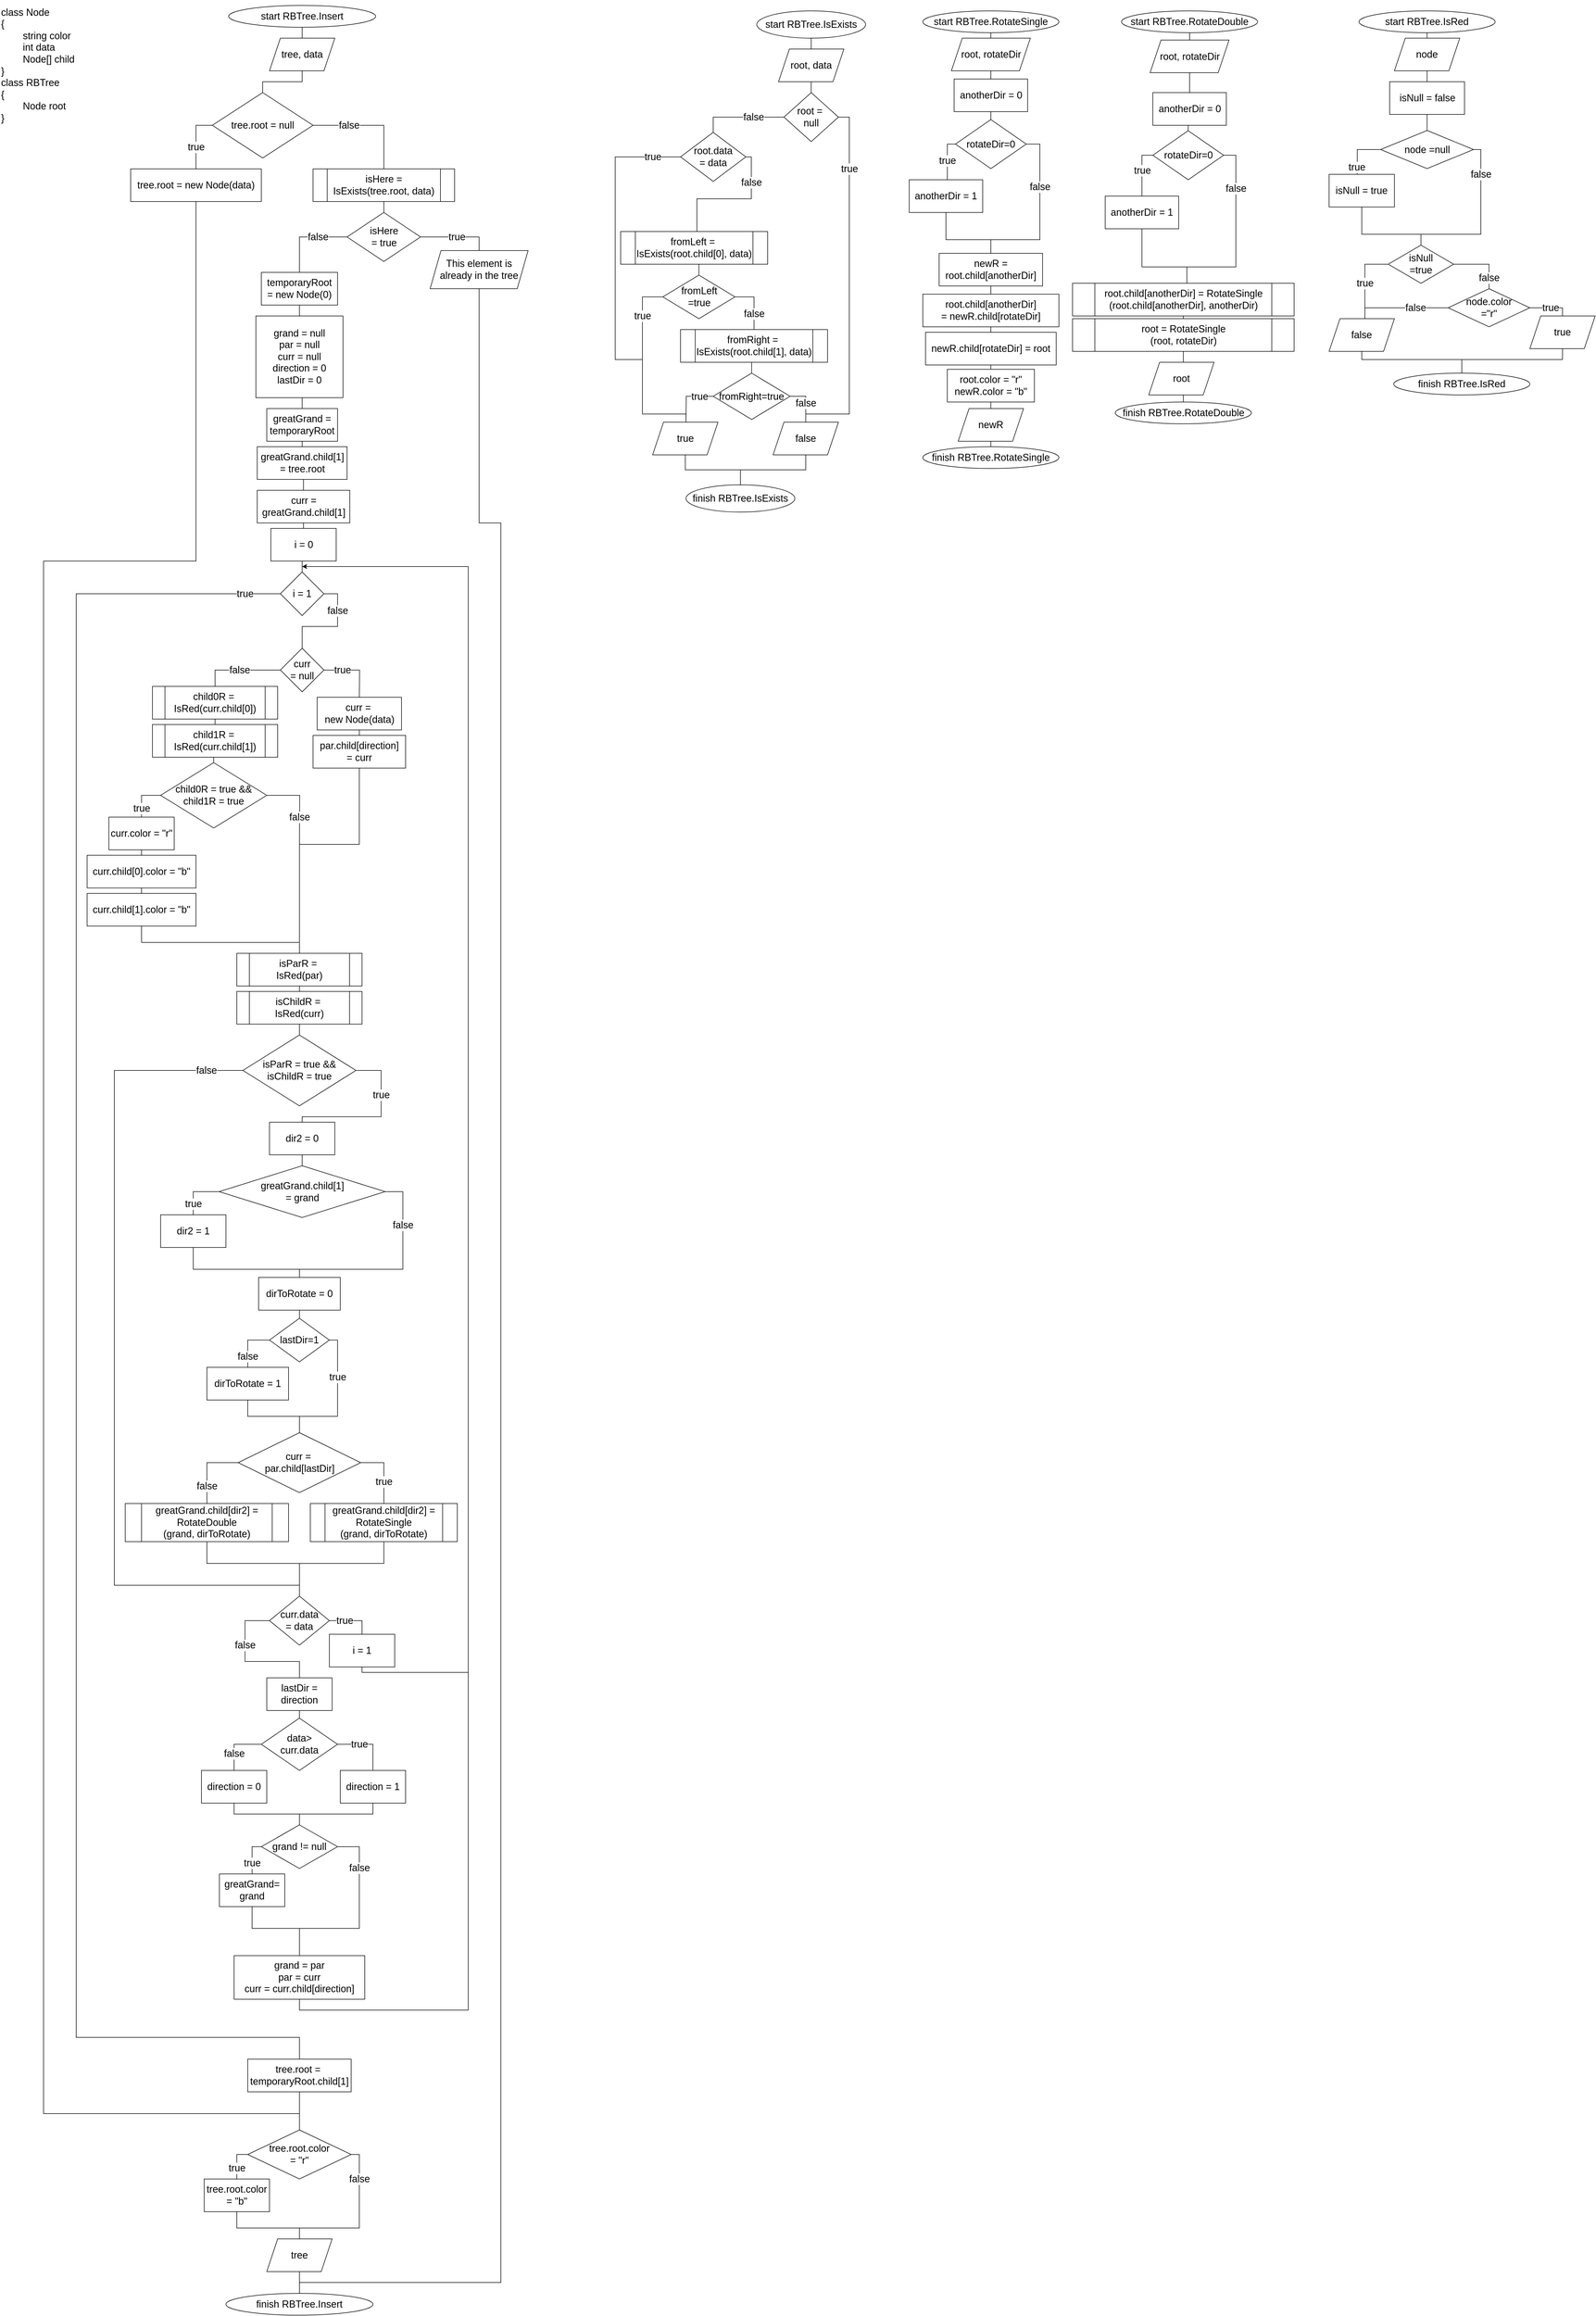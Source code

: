 <mxfile version="13.7.9" type="device"><diagram id="z-7FCHDLd6UVwgG4MHME" name="Page-1"><mxGraphModel dx="4213" dy="1973" grid="1" gridSize="10" guides="1" tooltips="1" connect="1" arrows="1" fold="1" page="1" pageScale="1" pageWidth="3300" pageHeight="4681" math="0" shadow="0"><root><mxCell id="0"/><mxCell id="1" parent="0"/><mxCell id="tmkws7epNXpw31SyVzxE-2" value="&lt;div&gt;&lt;span style=&quot;font-size: 18px&quot;&gt;class Node&lt;/span&gt;&lt;/div&gt;&lt;font&gt;&lt;div style=&quot;font-size: 18px&quot;&gt;{&lt;/div&gt;&lt;/font&gt;&lt;blockquote style=&quot;margin: 0 0 0 40px ; border: none ; padding: 0px&quot;&gt;&lt;font&gt;&lt;div style=&quot;font-size: 18px&quot;&gt;string color&lt;/div&gt;&lt;div style=&quot;font-size: 18px&quot;&gt;int data&lt;/div&gt;&lt;div style=&quot;font-size: 18px&quot;&gt;Node[] child&lt;/div&gt;&lt;/font&gt;&lt;/blockquote&gt;&lt;font&gt;&lt;span style=&quot;font-size: 18px&quot;&gt;&lt;div&gt;&lt;span&gt;}&lt;/span&gt;&lt;/div&gt;&lt;div&gt;&lt;span&gt;class RBTree&lt;/span&gt;&lt;/div&gt;&lt;div&gt;&lt;span&gt;{&lt;/span&gt;&lt;/div&gt;&lt;/span&gt;&lt;/font&gt;&lt;blockquote style=&quot;margin: 0 0 0 40px ; border: none ; padding: 0px&quot;&gt;&lt;font&gt;&lt;span style=&quot;font-size: 18px&quot;&gt;&lt;div&gt;&lt;span&gt;Node root&lt;/span&gt;&lt;/div&gt;&lt;/span&gt;&lt;/font&gt;&lt;/blockquote&gt;&lt;font&gt;&lt;span style=&quot;font-size: 18px&quot;&gt;&lt;div&gt;&lt;span&gt;}&lt;/span&gt;&lt;/div&gt;&lt;/span&gt;&lt;/font&gt;" style="text;html=1;strokeColor=none;fillColor=none;align=left;verticalAlign=middle;whiteSpace=wrap;rounded=0;" parent="1" vertex="1"><mxGeometry x="20" y="10" width="320" height="240" as="geometry"/></mxCell><mxCell id="tmkws7epNXpw31SyVzxE-6" style="edgeStyle=orthogonalEdgeStyle;rounded=0;orthogonalLoop=1;jettySize=auto;html=1;entryX=0.5;entryY=0;entryDx=0;entryDy=0;endArrow=none;endFill=0;" parent="1" source="tmkws7epNXpw31SyVzxE-3" target="tmkws7epNXpw31SyVzxE-5" edge="1"><mxGeometry relative="1" as="geometry"/></mxCell><mxCell id="tmkws7epNXpw31SyVzxE-3" value="start RBTree.Insert" style="ellipse;whiteSpace=wrap;html=1;fontSize=18;" parent="1" vertex="1"><mxGeometry x="440" y="20" width="270" height="40" as="geometry"/></mxCell><mxCell id="tmkws7epNXpw31SyVzxE-8" style="edgeStyle=orthogonalEdgeStyle;rounded=0;orthogonalLoop=1;jettySize=auto;html=1;fontSize=18;endArrow=none;endFill=0;" parent="1" source="tmkws7epNXpw31SyVzxE-5" target="tmkws7epNXpw31SyVzxE-7" edge="1"><mxGeometry relative="1" as="geometry"/></mxCell><mxCell id="tmkws7epNXpw31SyVzxE-5" value="tree, data" style="shape=parallelogram;perimeter=parallelogramPerimeter;whiteSpace=wrap;html=1;fixedSize=1;fontSize=18;" parent="1" vertex="1"><mxGeometry x="515" y="80" width="120" height="60" as="geometry"/></mxCell><mxCell id="tmkws7epNXpw31SyVzxE-11" value="true" style="edgeStyle=orthogonalEdgeStyle;rounded=0;orthogonalLoop=1;jettySize=auto;html=1;entryX=0.5;entryY=0;entryDx=0;entryDy=0;fontSize=18;endArrow=none;endFill=0;" parent="1" source="tmkws7epNXpw31SyVzxE-7" target="tmkws7epNXpw31SyVzxE-10" edge="1"><mxGeometry x="0.273" relative="1" as="geometry"><Array as="points"><mxPoint x="380" y="240"/></Array><mxPoint as="offset"/></mxGeometry></mxCell><mxCell id="tmkws7epNXpw31SyVzxE-13" value="false" style="edgeStyle=orthogonalEdgeStyle;rounded=0;orthogonalLoop=1;jettySize=auto;html=1;entryX=0.5;entryY=0;entryDx=0;entryDy=0;fontSize=18;endArrow=none;endFill=0;" parent="1" source="tmkws7epNXpw31SyVzxE-7" target="tmkws7epNXpw31SyVzxE-14" edge="1"><mxGeometry x="-0.381" relative="1" as="geometry"><mxPoint x="680" y="290" as="targetPoint"/><Array as="points"><mxPoint x="725" y="240"/></Array><mxPoint x="1" as="offset"/></mxGeometry></mxCell><mxCell id="tmkws7epNXpw31SyVzxE-7" value="tree.root = null" style="rhombus;whiteSpace=wrap;html=1;fontSize=18;" parent="1" vertex="1"><mxGeometry x="410" y="180" width="185" height="120" as="geometry"/></mxCell><mxCell id="tmkws7epNXpw31SyVzxE-119" style="edgeStyle=orthogonalEdgeStyle;rounded=0;orthogonalLoop=1;jettySize=auto;html=1;fontSize=18;endArrow=none;endFill=0;" parent="1" source="tmkws7epNXpw31SyVzxE-10" edge="1"><mxGeometry relative="1" as="geometry"><mxPoint x="570" y="3890" as="targetPoint"/><Array as="points"><mxPoint x="380" y="1040"/><mxPoint x="100" y="1040"/><mxPoint x="100" y="3890"/></Array></mxGeometry></mxCell><mxCell id="tmkws7epNXpw31SyVzxE-10" value="tree.root = new Node(data)" style="rounded=0;whiteSpace=wrap;html=1;fontSize=18;" parent="1" vertex="1"><mxGeometry x="260" y="320" width="240" height="60" as="geometry"/></mxCell><mxCell id="tmkws7epNXpw31SyVzxE-16" style="edgeStyle=orthogonalEdgeStyle;rounded=0;orthogonalLoop=1;jettySize=auto;html=1;exitX=0.5;exitY=1;exitDx=0;exitDy=0;entryX=0.5;entryY=0;entryDx=0;entryDy=0;fontSize=18;endArrow=none;endFill=0;" parent="1" source="tmkws7epNXpw31SyVzxE-14" target="tmkws7epNXpw31SyVzxE-15" edge="1"><mxGeometry relative="1" as="geometry"/></mxCell><mxCell id="tmkws7epNXpw31SyVzxE-14" value="isHere = IsExists(tree.root, data)" style="shape=process;whiteSpace=wrap;html=1;backgroundOutline=1;fontSize=18;" parent="1" vertex="1"><mxGeometry x="595" y="320" width="260" height="60" as="geometry"/></mxCell><mxCell id="tmkws7epNXpw31SyVzxE-18" value="true" style="edgeStyle=orthogonalEdgeStyle;rounded=0;orthogonalLoop=1;jettySize=auto;html=1;entryX=0.5;entryY=0;entryDx=0;entryDy=0;fontSize=18;endArrow=none;endFill=0;" parent="1" source="tmkws7epNXpw31SyVzxE-15" target="tmkws7epNXpw31SyVzxE-17" edge="1"><mxGeometry relative="1" as="geometry"/></mxCell><mxCell id="tmkws7epNXpw31SyVzxE-19" value="false" style="edgeStyle=orthogonalEdgeStyle;rounded=0;orthogonalLoop=1;jettySize=auto;html=1;fontSize=18;endArrow=none;endFill=0;entryX=0.5;entryY=0;entryDx=0;entryDy=0;" parent="1" source="tmkws7epNXpw31SyVzxE-15" target="tmkws7epNXpw31SyVzxE-20" edge="1"><mxGeometry x="-0.292" relative="1" as="geometry"><mxPoint x="570" y="520" as="targetPoint"/><Array as="points"><mxPoint x="570" y="445"/></Array><mxPoint as="offset"/></mxGeometry></mxCell><mxCell id="tmkws7epNXpw31SyVzxE-15" value="isHere&lt;br&gt;= true" style="rhombus;whiteSpace=wrap;html=1;fontSize=18;" parent="1" vertex="1"><mxGeometry x="657.5" y="400" width="135" height="90" as="geometry"/></mxCell><mxCell id="tmkws7epNXpw31SyVzxE-128" style="edgeStyle=orthogonalEdgeStyle;rounded=0;orthogonalLoop=1;jettySize=auto;html=1;fontSize=18;endArrow=none;endFill=0;exitX=0.5;exitY=1;exitDx=0;exitDy=0;entryX=0.5;entryY=0;entryDx=0;entryDy=0;" parent="1" source="tmkws7epNXpw31SyVzxE-17" target="tmkws7epNXpw31SyVzxE-130" edge="1"><mxGeometry relative="1" as="geometry"><mxPoint x="570" y="4250" as="targetPoint"/><Array as="points"><mxPoint x="900" y="970"/><mxPoint x="940" y="970"/><mxPoint x="940" y="4200"/><mxPoint x="570" y="4200"/></Array></mxGeometry></mxCell><mxCell id="tmkws7epNXpw31SyVzxE-17" value="This element is already in the tree" style="shape=parallelogram;perimeter=parallelogramPerimeter;whiteSpace=wrap;html=1;fixedSize=1;fontSize=18;" parent="1" vertex="1"><mxGeometry x="810" y="470" width="180" height="70" as="geometry"/></mxCell><mxCell id="tmkws7epNXpw31SyVzxE-22" style="edgeStyle=orthogonalEdgeStyle;rounded=0;orthogonalLoop=1;jettySize=auto;html=1;exitX=0.5;exitY=1;exitDx=0;exitDy=0;fontSize=18;endArrow=none;endFill=0;" parent="1" source="tmkws7epNXpw31SyVzxE-20" target="tmkws7epNXpw31SyVzxE-21" edge="1"><mxGeometry relative="1" as="geometry"/></mxCell><mxCell id="tmkws7epNXpw31SyVzxE-20" value="temporaryRoot&lt;br&gt;= new Node(0)" style="rounded=0;whiteSpace=wrap;html=1;fontSize=18;" parent="1" vertex="1"><mxGeometry x="500" y="510" width="140" height="60" as="geometry"/></mxCell><mxCell id="tmkws7epNXpw31SyVzxE-24" style="edgeStyle=orthogonalEdgeStyle;rounded=0;orthogonalLoop=1;jettySize=auto;html=1;exitX=0.5;exitY=1;exitDx=0;exitDy=0;entryX=0.5;entryY=0;entryDx=0;entryDy=0;fontSize=18;endArrow=none;endFill=0;" parent="1" source="tmkws7epNXpw31SyVzxE-21" target="tmkws7epNXpw31SyVzxE-23" edge="1"><mxGeometry relative="1" as="geometry"/></mxCell><mxCell id="tmkws7epNXpw31SyVzxE-21" value="grand = null&lt;br&gt;par = null&lt;br&gt;curr = null&lt;br&gt;direction = 0&lt;br&gt;lastDir = 0" style="rounded=0;whiteSpace=wrap;html=1;fontSize=18;" parent="1" vertex="1"><mxGeometry x="490" y="590" width="160" height="150" as="geometry"/></mxCell><mxCell id="tmkws7epNXpw31SyVzxE-26" style="edgeStyle=orthogonalEdgeStyle;rounded=0;orthogonalLoop=1;jettySize=auto;html=1;exitX=0.5;exitY=1;exitDx=0;exitDy=0;entryX=0.5;entryY=0;entryDx=0;entryDy=0;fontSize=18;endArrow=none;endFill=0;" parent="1" source="tmkws7epNXpw31SyVzxE-23" target="tmkws7epNXpw31SyVzxE-25" edge="1"><mxGeometry relative="1" as="geometry"/></mxCell><mxCell id="tmkws7epNXpw31SyVzxE-23" value="greatGrand =&lt;br&gt;temporaryRoot" style="rounded=0;whiteSpace=wrap;html=1;fontSize=18;" parent="1" vertex="1"><mxGeometry x="510" y="760" width="130" height="60" as="geometry"/></mxCell><mxCell id="tmkws7epNXpw31SyVzxE-28" style="edgeStyle=orthogonalEdgeStyle;rounded=0;orthogonalLoop=1;jettySize=auto;html=1;exitX=0.5;exitY=1;exitDx=0;exitDy=0;entryX=0.5;entryY=0;entryDx=0;entryDy=0;fontSize=18;endArrow=none;endFill=0;" parent="1" source="tmkws7epNXpw31SyVzxE-25" target="tmkws7epNXpw31SyVzxE-27" edge="1"><mxGeometry relative="1" as="geometry"/></mxCell><mxCell id="tmkws7epNXpw31SyVzxE-25" value="greatGrand.child[1]&lt;br&gt;= tree.root" style="rounded=0;whiteSpace=wrap;html=1;fontSize=18;" parent="1" vertex="1"><mxGeometry x="492.5" y="830" width="165" height="60" as="geometry"/></mxCell><mxCell id="tmkws7epNXpw31SyVzxE-31" style="edgeStyle=orthogonalEdgeStyle;rounded=0;orthogonalLoop=1;jettySize=auto;html=1;exitX=0.5;exitY=1;exitDx=0;exitDy=0;entryX=0.5;entryY=0;entryDx=0;entryDy=0;fontSize=18;endArrow=none;endFill=0;" parent="1" source="tmkws7epNXpw31SyVzxE-27" target="tmkws7epNXpw31SyVzxE-30" edge="1"><mxGeometry relative="1" as="geometry"/></mxCell><mxCell id="tmkws7epNXpw31SyVzxE-27" value="curr =&lt;br&gt;greatGrand.child[1]" style="rounded=0;whiteSpace=wrap;html=1;fontSize=18;" parent="1" vertex="1"><mxGeometry x="492.5" y="910" width="170" height="60" as="geometry"/></mxCell><mxCell id="tmkws7epNXpw31SyVzxE-33" style="edgeStyle=orthogonalEdgeStyle;rounded=0;orthogonalLoop=1;jettySize=auto;html=1;exitX=0.5;exitY=1;exitDx=0;exitDy=0;entryX=0.5;entryY=0;entryDx=0;entryDy=0;fontSize=18;endArrow=none;endFill=0;" parent="1" source="tmkws7epNXpw31SyVzxE-30" target="tmkws7epNXpw31SyVzxE-32" edge="1"><mxGeometry relative="1" as="geometry"/></mxCell><mxCell id="tmkws7epNXpw31SyVzxE-30" value="i = 0" style="rounded=0;whiteSpace=wrap;html=1;fontSize=18;" parent="1" vertex="1"><mxGeometry x="517.5" y="980" width="120" height="60" as="geometry"/></mxCell><mxCell id="tmkws7epNXpw31SyVzxE-34" value="true" style="edgeStyle=orthogonalEdgeStyle;rounded=0;orthogonalLoop=1;jettySize=auto;html=1;fontSize=18;endArrow=none;endFill=0;" parent="1" source="tmkws7epNXpw31SyVzxE-32" edge="1"><mxGeometry x="-0.963" relative="1" as="geometry"><mxPoint x="570" y="3790" as="targetPoint"/><Array as="points"><mxPoint x="160" y="1100"/><mxPoint x="160" y="3750"/><mxPoint x="570" y="3750"/></Array><mxPoint x="-1" as="offset"/></mxGeometry></mxCell><mxCell id="tmkws7epNXpw31SyVzxE-35" value="false" style="edgeStyle=orthogonalEdgeStyle;rounded=0;orthogonalLoop=1;jettySize=auto;html=1;fontSize=18;endArrow=none;endFill=0;" parent="1" source="tmkws7epNXpw31SyVzxE-32" edge="1"><mxGeometry x="-0.421" relative="1" as="geometry"><mxPoint x="575" y="1200" as="targetPoint"/><Array as="points"><mxPoint x="640" y="1100"/><mxPoint x="640" y="1160"/><mxPoint x="575" y="1160"/></Array><mxPoint y="1" as="offset"/></mxGeometry></mxCell><mxCell id="tmkws7epNXpw31SyVzxE-32" value="i = 1" style="rhombus;whiteSpace=wrap;html=1;fontSize=18;" parent="1" vertex="1"><mxGeometry x="535" y="1060" width="80" height="80" as="geometry"/></mxCell><mxCell id="tmkws7epNXpw31SyVzxE-37" value="true" style="edgeStyle=orthogonalEdgeStyle;rounded=0;orthogonalLoop=1;jettySize=auto;html=1;fontSize=18;endArrow=none;endFill=0;" parent="1" source="tmkws7epNXpw31SyVzxE-36" edge="1"><mxGeometry x="-0.391" relative="1" as="geometry"><mxPoint x="680" y="1290" as="targetPoint"/><mxPoint x="-1" as="offset"/></mxGeometry></mxCell><mxCell id="tmkws7epNXpw31SyVzxE-41" value="false" style="edgeStyle=orthogonalEdgeStyle;rounded=0;orthogonalLoop=1;jettySize=auto;html=1;fontSize=18;endArrow=none;endFill=0;entryX=0.5;entryY=0;entryDx=0;entryDy=0;" parent="1" source="tmkws7epNXpw31SyVzxE-36" target="tmkws7epNXpw31SyVzxE-43" edge="1"><mxGeometry relative="1" as="geometry"><mxPoint x="440" y="1240" as="targetPoint"/></mxGeometry></mxCell><mxCell id="tmkws7epNXpw31SyVzxE-36" value="curr&lt;br&gt;= null" style="rhombus;whiteSpace=wrap;html=1;fontSize=18;" parent="1" vertex="1"><mxGeometry x="535" y="1200" width="80" height="80" as="geometry"/></mxCell><mxCell id="tmkws7epNXpw31SyVzxE-40" style="edgeStyle=orthogonalEdgeStyle;rounded=0;orthogonalLoop=1;jettySize=auto;html=1;exitX=0.5;exitY=1;exitDx=0;exitDy=0;entryX=0.5;entryY=0;entryDx=0;entryDy=0;fontSize=18;endArrow=none;endFill=0;" parent="1" source="tmkws7epNXpw31SyVzxE-38" target="tmkws7epNXpw31SyVzxE-39" edge="1"><mxGeometry relative="1" as="geometry"/></mxCell><mxCell id="tmkws7epNXpw31SyVzxE-38" value="curr =&amp;nbsp; &lt;br&gt;new Node(data)" style="rounded=0;whiteSpace=wrap;html=1;fontSize=18;" parent="1" vertex="1"><mxGeometry x="602.5" y="1290" width="155" height="60" as="geometry"/></mxCell><mxCell id="tmkws7epNXpw31SyVzxE-48" style="edgeStyle=orthogonalEdgeStyle;rounded=0;orthogonalLoop=1;jettySize=auto;html=1;fontSize=18;endArrow=none;endFill=0;" parent="1" source="tmkws7epNXpw31SyVzxE-39" edge="1"><mxGeometry relative="1" as="geometry"><mxPoint x="570" y="1740" as="targetPoint"/><Array as="points"><mxPoint x="680" y="1560"/><mxPoint x="570" y="1560"/></Array></mxGeometry></mxCell><mxCell id="tmkws7epNXpw31SyVzxE-39" value="par.child[direction]&lt;br&gt;= curr" style="rounded=0;whiteSpace=wrap;html=1;fontSize=18;" parent="1" vertex="1"><mxGeometry x="595" y="1360" width="170" height="60" as="geometry"/></mxCell><mxCell id="tmkws7epNXpw31SyVzxE-45" style="edgeStyle=orthogonalEdgeStyle;rounded=0;orthogonalLoop=1;jettySize=auto;html=1;exitX=0.5;exitY=1;exitDx=0;exitDy=0;entryX=0.5;entryY=0;entryDx=0;entryDy=0;fontSize=18;endArrow=none;endFill=0;" parent="1" source="tmkws7epNXpw31SyVzxE-43" target="tmkws7epNXpw31SyVzxE-44" edge="1"><mxGeometry relative="1" as="geometry"/></mxCell><mxCell id="tmkws7epNXpw31SyVzxE-43" value="child0R =&amp;nbsp;&lt;br&gt;IsRed(curr.child[0])" style="shape=process;whiteSpace=wrap;html=1;backgroundOutline=1;fontSize=18;" parent="1" vertex="1"><mxGeometry x="300" y="1270" width="230" height="60" as="geometry"/></mxCell><mxCell id="tmkws7epNXpw31SyVzxE-47" style="edgeStyle=orthogonalEdgeStyle;rounded=0;orthogonalLoop=1;jettySize=auto;html=1;exitX=0.5;exitY=1;exitDx=0;exitDy=0;entryX=0.5;entryY=0;entryDx=0;entryDy=0;fontSize=18;endArrow=none;endFill=0;" parent="1" source="tmkws7epNXpw31SyVzxE-44" target="tmkws7epNXpw31SyVzxE-46" edge="1"><mxGeometry relative="1" as="geometry"/></mxCell><mxCell id="tmkws7epNXpw31SyVzxE-44" value="child1R =&amp;nbsp;&lt;br&gt;IsRed(curr.child[1])" style="shape=process;whiteSpace=wrap;html=1;backgroundOutline=1;fontSize=18;" parent="1" vertex="1"><mxGeometry x="300" y="1340" width="230" height="60" as="geometry"/></mxCell><mxCell id="tmkws7epNXpw31SyVzxE-49" value="false" style="edgeStyle=orthogonalEdgeStyle;rounded=0;orthogonalLoop=1;jettySize=auto;html=1;fontSize=18;endArrow=none;endFill=0;" parent="1" source="tmkws7epNXpw31SyVzxE-46" edge="1"><mxGeometry x="0.333" relative="1" as="geometry"><mxPoint x="570" y="1560" as="targetPoint"/><mxPoint as="offset"/></mxGeometry></mxCell><mxCell id="tmkws7epNXpw31SyVzxE-50" value="true" style="edgeStyle=orthogonalEdgeStyle;rounded=0;orthogonalLoop=1;jettySize=auto;html=1;fontSize=18;endArrow=none;endFill=0;entryX=0.5;entryY=0;entryDx=0;entryDy=0;" parent="1" source="tmkws7epNXpw31SyVzxE-46" target="tmkws7epNXpw31SyVzxE-51" edge="1"><mxGeometry x="0.529" relative="1" as="geometry"><mxPoint x="280" y="1520" as="targetPoint"/><Array as="points"><mxPoint x="280" y="1470"/></Array><mxPoint y="1" as="offset"/></mxGeometry></mxCell><mxCell id="tmkws7epNXpw31SyVzxE-46" value="child0R = true &amp;amp;&amp;amp;&lt;br&gt;child1R = true" style="rhombus;whiteSpace=wrap;html=1;fontSize=18;" parent="1" vertex="1"><mxGeometry x="315" y="1410" width="195" height="120" as="geometry"/></mxCell><mxCell id="tmkws7epNXpw31SyVzxE-54" style="edgeStyle=orthogonalEdgeStyle;rounded=0;orthogonalLoop=1;jettySize=auto;html=1;exitX=0.5;exitY=1;exitDx=0;exitDy=0;entryX=0.5;entryY=0;entryDx=0;entryDy=0;fontSize=18;endArrow=none;endFill=0;" parent="1" source="tmkws7epNXpw31SyVzxE-51" target="tmkws7epNXpw31SyVzxE-52" edge="1"><mxGeometry relative="1" as="geometry"/></mxCell><mxCell id="tmkws7epNXpw31SyVzxE-51" value="curr.color = &quot;r&quot;" style="rounded=0;whiteSpace=wrap;html=1;fontSize=18;" parent="1" vertex="1"><mxGeometry x="220" y="1510" width="120" height="60" as="geometry"/></mxCell><mxCell id="tmkws7epNXpw31SyVzxE-55" style="edgeStyle=orthogonalEdgeStyle;rounded=0;orthogonalLoop=1;jettySize=auto;html=1;exitX=0.5;exitY=1;exitDx=0;exitDy=0;entryX=0.5;entryY=0;entryDx=0;entryDy=0;fontSize=18;endArrow=none;endFill=0;" parent="1" source="tmkws7epNXpw31SyVzxE-52" target="tmkws7epNXpw31SyVzxE-53" edge="1"><mxGeometry relative="1" as="geometry"/></mxCell><mxCell id="tmkws7epNXpw31SyVzxE-52" value="curr.child[0].color = &quot;b&quot;" style="rounded=0;whiteSpace=wrap;html=1;fontSize=18;rotation=0;" parent="1" vertex="1"><mxGeometry x="180" y="1580" width="200" height="60" as="geometry"/></mxCell><mxCell id="tmkws7epNXpw31SyVzxE-56" style="edgeStyle=orthogonalEdgeStyle;rounded=0;orthogonalLoop=1;jettySize=auto;html=1;fontSize=18;endArrow=none;endFill=0;" parent="1" source="tmkws7epNXpw31SyVzxE-53" edge="1"><mxGeometry relative="1" as="geometry"><mxPoint x="570" y="1770" as="targetPoint"/><Array as="points"><mxPoint x="280" y="1740"/><mxPoint x="570" y="1740"/></Array></mxGeometry></mxCell><mxCell id="tmkws7epNXpw31SyVzxE-53" value="curr.child[1].color = &quot;b&quot;" style="rounded=0;whiteSpace=wrap;html=1;fontSize=18;" parent="1" vertex="1"><mxGeometry x="180" y="1650" width="200" height="60" as="geometry"/></mxCell><mxCell id="tmkws7epNXpw31SyVzxE-60" style="edgeStyle=orthogonalEdgeStyle;rounded=0;orthogonalLoop=1;jettySize=auto;html=1;exitX=0.5;exitY=1;exitDx=0;exitDy=0;entryX=0.5;entryY=0;entryDx=0;entryDy=0;fontSize=18;endArrow=none;endFill=0;" parent="1" source="tmkws7epNXpw31SyVzxE-57" target="tmkws7epNXpw31SyVzxE-59" edge="1"><mxGeometry relative="1" as="geometry"/></mxCell><mxCell id="tmkws7epNXpw31SyVzxE-57" value="isParR =&amp;nbsp;&lt;br&gt;IsRed(par)" style="shape=process;whiteSpace=wrap;html=1;backgroundOutline=1;fontSize=18;" parent="1" vertex="1"><mxGeometry x="455" y="1760" width="230" height="60" as="geometry"/></mxCell><mxCell id="tmkws7epNXpw31SyVzxE-62" style="edgeStyle=orthogonalEdgeStyle;rounded=0;orthogonalLoop=1;jettySize=auto;html=1;exitX=0.5;exitY=1;exitDx=0;exitDy=0;entryX=0.5;entryY=0;entryDx=0;entryDy=0;fontSize=18;endArrow=none;endFill=0;" parent="1" source="tmkws7epNXpw31SyVzxE-59" target="tmkws7epNXpw31SyVzxE-61" edge="1"><mxGeometry relative="1" as="geometry"/></mxCell><mxCell id="tmkws7epNXpw31SyVzxE-59" value="isChildR =&amp;nbsp;&lt;br&gt;IsRed(curr)" style="shape=process;whiteSpace=wrap;html=1;backgroundOutline=1;fontSize=18;" parent="1" vertex="1"><mxGeometry x="455" y="1830" width="230" height="60" as="geometry"/></mxCell><mxCell id="tmkws7epNXpw31SyVzxE-64" value="true" style="edgeStyle=orthogonalEdgeStyle;rounded=0;orthogonalLoop=1;jettySize=auto;html=1;entryX=0.5;entryY=0;entryDx=0;entryDy=0;fontSize=18;endArrow=none;endFill=0;" parent="1" source="tmkws7epNXpw31SyVzxE-61" target="tmkws7epNXpw31SyVzxE-63" edge="1"><mxGeometry x="-0.362" relative="1" as="geometry"><Array as="points"><mxPoint x="720" y="1975"/><mxPoint x="720" y="2060"/><mxPoint x="575" y="2060"/></Array><mxPoint as="offset"/></mxGeometry></mxCell><mxCell id="tmkws7epNXpw31SyVzxE-92" value="false" style="edgeStyle=orthogonalEdgeStyle;rounded=0;orthogonalLoop=1;jettySize=auto;html=1;fontSize=18;endArrow=none;endFill=0;" parent="1" source="tmkws7epNXpw31SyVzxE-61" edge="1"><mxGeometry x="-0.913" relative="1" as="geometry"><mxPoint x="570" y="2920" as="targetPoint"/><Array as="points"><mxPoint x="230" y="1975"/><mxPoint x="230" y="2920"/></Array><mxPoint x="-1" as="offset"/></mxGeometry></mxCell><mxCell id="tmkws7epNXpw31SyVzxE-61" value="isParR = true &amp;amp;&amp;amp;&lt;br&gt;isChildR = true" style="rhombus;whiteSpace=wrap;html=1;fontSize=18;" parent="1" vertex="1"><mxGeometry x="466.25" y="1910" width="207.5" height="130" as="geometry"/></mxCell><mxCell id="tmkws7epNXpw31SyVzxE-66" style="edgeStyle=orthogonalEdgeStyle;rounded=0;orthogonalLoop=1;jettySize=auto;html=1;exitX=0.5;exitY=1;exitDx=0;exitDy=0;entryX=0.5;entryY=0;entryDx=0;entryDy=0;fontSize=18;endArrow=none;endFill=0;" parent="1" source="tmkws7epNXpw31SyVzxE-63" target="tmkws7epNXpw31SyVzxE-65" edge="1"><mxGeometry relative="1" as="geometry"/></mxCell><mxCell id="tmkws7epNXpw31SyVzxE-63" value="dir2 = 0" style="rounded=0;whiteSpace=wrap;html=1;fontSize=18;" parent="1" vertex="1"><mxGeometry x="515" y="2070" width="120" height="60" as="geometry"/></mxCell><mxCell id="tmkws7epNXpw31SyVzxE-69" value="true" style="edgeStyle=orthogonalEdgeStyle;rounded=0;orthogonalLoop=1;jettySize=auto;html=1;entryX=0.5;entryY=0;entryDx=0;entryDy=0;fontSize=18;endArrow=none;endFill=0;" parent="1" source="tmkws7epNXpw31SyVzxE-65" target="tmkws7epNXpw31SyVzxE-67" edge="1"><mxGeometry x="0.557" relative="1" as="geometry"><Array as="points"><mxPoint x="375" y="2197"/></Array><mxPoint as="offset"/></mxGeometry></mxCell><mxCell id="tmkws7epNXpw31SyVzxE-70" value="false" style="edgeStyle=orthogonalEdgeStyle;rounded=0;orthogonalLoop=1;jettySize=auto;html=1;fontSize=18;endArrow=none;endFill=0;entryX=0.5;entryY=0;entryDx=0;entryDy=0;" parent="1" source="tmkws7epNXpw31SyVzxE-65" target="tmkws7epNXpw31SyVzxE-72" edge="1"><mxGeometry x="-0.505" relative="1" as="geometry"><mxPoint x="570" y="2360" as="targetPoint"/><Array as="points"><mxPoint x="760" y="2198"/><mxPoint x="760" y="2340"/><mxPoint x="570" y="2340"/></Array><mxPoint as="offset"/></mxGeometry></mxCell><mxCell id="tmkws7epNXpw31SyVzxE-65" value="greatGrand.child[1]&lt;br&gt;= grand" style="rhombus;whiteSpace=wrap;html=1;fontSize=18;" parent="1" vertex="1"><mxGeometry x="422.5" y="2150" width="305" height="95" as="geometry"/></mxCell><mxCell id="tmkws7epNXpw31SyVzxE-71" style="edgeStyle=orthogonalEdgeStyle;rounded=0;orthogonalLoop=1;jettySize=auto;html=1;fontSize=18;endArrow=none;endFill=0;" parent="1" source="tmkws7epNXpw31SyVzxE-67" edge="1"><mxGeometry relative="1" as="geometry"><mxPoint x="570" y="2340" as="targetPoint"/><Array as="points"><mxPoint x="375" y="2340"/></Array></mxGeometry></mxCell><mxCell id="tmkws7epNXpw31SyVzxE-67" value="dir2 = 1" style="rounded=0;whiteSpace=wrap;html=1;fontSize=18;" parent="1" vertex="1"><mxGeometry x="315" y="2240" width="120" height="60" as="geometry"/></mxCell><mxCell id="tmkws7epNXpw31SyVzxE-74" style="edgeStyle=orthogonalEdgeStyle;rounded=0;orthogonalLoop=1;jettySize=auto;html=1;exitX=0.5;exitY=1;exitDx=0;exitDy=0;fontSize=18;endArrow=none;endFill=0;" parent="1" source="tmkws7epNXpw31SyVzxE-72" target="tmkws7epNXpw31SyVzxE-73" edge="1"><mxGeometry relative="1" as="geometry"/></mxCell><mxCell id="tmkws7epNXpw31SyVzxE-72" value="dirToRotate = 0" style="rounded=0;whiteSpace=wrap;html=1;fontSize=18;" parent="1" vertex="1"><mxGeometry x="495" y="2355" width="150" height="60" as="geometry"/></mxCell><mxCell id="tmkws7epNXpw31SyVzxE-75" value="false" style="edgeStyle=orthogonalEdgeStyle;rounded=0;orthogonalLoop=1;jettySize=auto;html=1;fontSize=18;endArrow=none;endFill=0;entryX=0.5;entryY=0;entryDx=0;entryDy=0;" parent="1" source="tmkws7epNXpw31SyVzxE-73" target="tmkws7epNXpw31SyVzxE-76" edge="1"><mxGeometry x="0.556" relative="1" as="geometry"><mxPoint x="480" y="2540" as="targetPoint"/><Array as="points"><mxPoint x="475" y="2470"/></Array><mxPoint as="offset"/></mxGeometry></mxCell><mxCell id="tmkws7epNXpw31SyVzxE-77" value="true" style="edgeStyle=orthogonalEdgeStyle;rounded=0;orthogonalLoop=1;jettySize=auto;html=1;fontSize=18;endArrow=none;endFill=0;entryX=0.5;entryY=0;entryDx=0;entryDy=0;" parent="1" source="tmkws7epNXpw31SyVzxE-73" target="tmkws7epNXpw31SyVzxE-79" edge="1"><mxGeometry x="-0.358" relative="1" as="geometry"><mxPoint x="570" y="2650" as="targetPoint"/><Array as="points"><mxPoint x="640" y="2470"/><mxPoint x="640" y="2610"/><mxPoint x="570" y="2610"/></Array><mxPoint y="1" as="offset"/></mxGeometry></mxCell><mxCell id="tmkws7epNXpw31SyVzxE-73" value="lastDir=1" style="rhombus;whiteSpace=wrap;html=1;fontSize=18;" parent="1" vertex="1"><mxGeometry x="515" y="2430" width="110" height="80" as="geometry"/></mxCell><mxCell id="tmkws7epNXpw31SyVzxE-78" style="edgeStyle=orthogonalEdgeStyle;rounded=0;orthogonalLoop=1;jettySize=auto;html=1;fontSize=18;endArrow=none;endFill=0;" parent="1" source="tmkws7epNXpw31SyVzxE-76" edge="1"><mxGeometry relative="1" as="geometry"><mxPoint x="570" y="2640" as="targetPoint"/><Array as="points"><mxPoint x="475" y="2610"/><mxPoint x="570" y="2610"/></Array></mxGeometry></mxCell><mxCell id="tmkws7epNXpw31SyVzxE-76" value="dirToRotate = 1" style="rounded=0;whiteSpace=wrap;html=1;fontSize=18;" parent="1" vertex="1"><mxGeometry x="400" y="2520" width="150" height="60" as="geometry"/></mxCell><mxCell id="tmkws7epNXpw31SyVzxE-80" value="true" style="edgeStyle=orthogonalEdgeStyle;rounded=0;orthogonalLoop=1;jettySize=auto;html=1;fontSize=18;endArrow=none;endFill=0;entryX=0.5;entryY=0;entryDx=0;entryDy=0;" parent="1" source="tmkws7epNXpw31SyVzxE-79" target="tmkws7epNXpw31SyVzxE-84" edge="1"><mxGeometry x="0.319" relative="1" as="geometry"><mxPoint x="720" y="2760" as="targetPoint"/><Array as="points"><mxPoint x="725" y="2695"/></Array><mxPoint as="offset"/></mxGeometry></mxCell><mxCell id="tmkws7epNXpw31SyVzxE-81" value="false" style="edgeStyle=orthogonalEdgeStyle;rounded=0;orthogonalLoop=1;jettySize=auto;html=1;fontSize=18;endArrow=none;endFill=0;entryX=0.5;entryY=0;entryDx=0;entryDy=0;" parent="1" source="tmkws7epNXpw31SyVzxE-79" target="tmkws7epNXpw31SyVzxE-83" edge="1"><mxGeometry x="0.51" relative="1" as="geometry"><mxPoint x="400" y="2760" as="targetPoint"/><Array as="points"><mxPoint x="400" y="2695"/></Array><mxPoint as="offset"/></mxGeometry></mxCell><mxCell id="tmkws7epNXpw31SyVzxE-79" value="curr =&amp;nbsp;&lt;br&gt;par.child[lastDir]&lt;br&gt;" style="rhombus;whiteSpace=wrap;html=1;fontSize=18;" parent="1" vertex="1"><mxGeometry x="457.5" y="2640" width="225" height="110" as="geometry"/></mxCell><mxCell id="tmkws7epNXpw31SyVzxE-91" style="edgeStyle=orthogonalEdgeStyle;rounded=0;orthogonalLoop=1;jettySize=auto;html=1;fontSize=18;endArrow=none;endFill=0;" parent="1" source="tmkws7epNXpw31SyVzxE-83" edge="1"><mxGeometry relative="1" as="geometry"><mxPoint x="570" y="2880" as="targetPoint"/><Array as="points"><mxPoint x="400" y="2880"/></Array></mxGeometry></mxCell><mxCell id="tmkws7epNXpw31SyVzxE-83" value="greatGrand.child[dir2] =&lt;br&gt;RotateDouble&lt;br&gt;(grand, dirToRotate)" style="shape=process;whiteSpace=wrap;html=1;backgroundOutline=1;fontSize=18;" parent="1" vertex="1"><mxGeometry x="250" y="2770" width="300" height="70" as="geometry"/></mxCell><mxCell id="tmkws7epNXpw31SyVzxE-90" style="edgeStyle=orthogonalEdgeStyle;rounded=0;orthogonalLoop=1;jettySize=auto;html=1;fontSize=18;endArrow=none;endFill=0;" parent="1" source="tmkws7epNXpw31SyVzxE-84" edge="1"><mxGeometry relative="1" as="geometry"><mxPoint x="570" y="2940" as="targetPoint"/><Array as="points"><mxPoint x="725" y="2880"/><mxPoint x="570" y="2880"/></Array></mxGeometry></mxCell><mxCell id="tmkws7epNXpw31SyVzxE-84" value="greatGrand.child[dir2] =&lt;br&gt;RotateSingle&lt;br&gt;(grand, dirToRotate)" style="shape=process;whiteSpace=wrap;html=1;backgroundOutline=1;fontSize=18;" parent="1" vertex="1"><mxGeometry x="590" y="2770" width="270" height="70" as="geometry"/></mxCell><mxCell id="tmkws7epNXpw31SyVzxE-97" value="true" style="edgeStyle=orthogonalEdgeStyle;rounded=0;orthogonalLoop=1;jettySize=auto;html=1;entryX=0.5;entryY=0;entryDx=0;entryDy=0;fontSize=18;endArrow=none;endFill=0;" parent="1" source="tmkws7epNXpw31SyVzxE-95" target="tmkws7epNXpw31SyVzxE-96" edge="1"><mxGeometry x="-0.333" relative="1" as="geometry"><Array as="points"><mxPoint x="685" y="2985"/></Array><mxPoint x="-1" as="offset"/></mxGeometry></mxCell><mxCell id="tmkws7epNXpw31SyVzxE-100" value="false" style="edgeStyle=orthogonalEdgeStyle;rounded=0;orthogonalLoop=1;jettySize=auto;html=1;entryX=0.5;entryY=0;entryDx=0;entryDy=0;fontSize=18;endArrow=none;endFill=0;" parent="1" source="tmkws7epNXpw31SyVzxE-95" target="tmkws7epNXpw31SyVzxE-99" edge="1"><mxGeometry x="-0.28" relative="1" as="geometry"><Array as="points"><mxPoint x="470" y="2985"/><mxPoint x="470" y="3060"/><mxPoint x="570" y="3060"/></Array><mxPoint as="offset"/></mxGeometry></mxCell><mxCell id="tmkws7epNXpw31SyVzxE-95" value="curr.data &lt;br&gt;= data" style="rhombus;whiteSpace=wrap;html=1;fontSize=18;" parent="1" vertex="1"><mxGeometry x="515" y="2940" width="110" height="90" as="geometry"/></mxCell><mxCell id="tmkws7epNXpw31SyVzxE-98" style="edgeStyle=orthogonalEdgeStyle;rounded=0;orthogonalLoop=1;jettySize=auto;html=1;fontSize=18;endArrow=classic;endFill=1;" parent="1" source="tmkws7epNXpw31SyVzxE-96" edge="1"><mxGeometry relative="1" as="geometry"><mxPoint x="575" y="1050" as="targetPoint"/><Array as="points"><mxPoint x="685" y="3080"/><mxPoint x="880" y="3080"/><mxPoint x="880" y="1050"/></Array></mxGeometry></mxCell><mxCell id="tmkws7epNXpw31SyVzxE-96" value="i = 1" style="rounded=0;whiteSpace=wrap;html=1;fontSize=18;" parent="1" vertex="1"><mxGeometry x="625" y="3010" width="120" height="60" as="geometry"/></mxCell><mxCell id="tmkws7epNXpw31SyVzxE-102" style="edgeStyle=orthogonalEdgeStyle;rounded=0;orthogonalLoop=1;jettySize=auto;html=1;exitX=0.5;exitY=1;exitDx=0;exitDy=0;entryX=0.5;entryY=0;entryDx=0;entryDy=0;fontSize=18;endArrow=none;endFill=0;" parent="1" source="tmkws7epNXpw31SyVzxE-99" target="tmkws7epNXpw31SyVzxE-101" edge="1"><mxGeometry relative="1" as="geometry"/></mxCell><mxCell id="tmkws7epNXpw31SyVzxE-99" value="lastDir = direction" style="rounded=0;whiteSpace=wrap;html=1;fontSize=18;" parent="1" vertex="1"><mxGeometry x="510" y="3090" width="120" height="60" as="geometry"/></mxCell><mxCell id="tmkws7epNXpw31SyVzxE-105" value="true" style="edgeStyle=orthogonalEdgeStyle;rounded=0;orthogonalLoop=1;jettySize=auto;html=1;entryX=0.5;entryY=0;entryDx=0;entryDy=0;fontSize=18;endArrow=none;endFill=0;" parent="1" source="tmkws7epNXpw31SyVzxE-101" target="tmkws7epNXpw31SyVzxE-104" edge="1"><mxGeometry x="-0.292" relative="1" as="geometry"><mxPoint as="offset"/></mxGeometry></mxCell><mxCell id="tmkws7epNXpw31SyVzxE-106" value="false" style="edgeStyle=orthogonalEdgeStyle;rounded=0;orthogonalLoop=1;jettySize=auto;html=1;entryX=0.5;entryY=0;entryDx=0;entryDy=0;fontSize=18;endArrow=none;endFill=0;" parent="1" source="tmkws7epNXpw31SyVzxE-101" target="tmkws7epNXpw31SyVzxE-103" edge="1"><mxGeometry x="0.388" relative="1" as="geometry"><Array as="points"><mxPoint x="450" y="3212"/></Array><mxPoint y="-1" as="offset"/></mxGeometry></mxCell><mxCell id="tmkws7epNXpw31SyVzxE-101" value="data&amp;gt;&lt;br&gt;curr.data" style="rhombus;whiteSpace=wrap;html=1;fontSize=18;" parent="1" vertex="1"><mxGeometry x="500" y="3164" width="140" height="96" as="geometry"/></mxCell><mxCell id="tmkws7epNXpw31SyVzxE-108" style="edgeStyle=orthogonalEdgeStyle;rounded=0;orthogonalLoop=1;jettySize=auto;html=1;entryX=0.5;entryY=0;entryDx=0;entryDy=0;fontSize=18;endArrow=none;endFill=0;" parent="1" source="tmkws7epNXpw31SyVzxE-103" target="tmkws7epNXpw31SyVzxE-107" edge="1"><mxGeometry relative="1" as="geometry"/></mxCell><mxCell id="tmkws7epNXpw31SyVzxE-103" value="direction = 0" style="rounded=0;whiteSpace=wrap;html=1;fontSize=18;" parent="1" vertex="1"><mxGeometry x="390" y="3260" width="120" height="60" as="geometry"/></mxCell><mxCell id="tmkws7epNXpw31SyVzxE-109" style="edgeStyle=orthogonalEdgeStyle;rounded=0;orthogonalLoop=1;jettySize=auto;html=1;fontSize=18;endArrow=none;endFill=0;" parent="1" source="tmkws7epNXpw31SyVzxE-104" edge="1"><mxGeometry relative="1" as="geometry"><mxPoint x="570" y="3360" as="targetPoint"/><Array as="points"><mxPoint x="705" y="3340"/><mxPoint x="570" y="3340"/></Array></mxGeometry></mxCell><mxCell id="tmkws7epNXpw31SyVzxE-104" value="direction = 1" style="rounded=0;whiteSpace=wrap;html=1;fontSize=18;" parent="1" vertex="1"><mxGeometry x="645" y="3260" width="120" height="60" as="geometry"/></mxCell><mxCell id="tmkws7epNXpw31SyVzxE-111" value="true" style="edgeStyle=orthogonalEdgeStyle;rounded=0;orthogonalLoop=1;jettySize=auto;html=1;entryX=0.5;entryY=0;entryDx=0;entryDy=0;fontSize=18;endArrow=none;endFill=0;" parent="1" source="tmkws7epNXpw31SyVzxE-107" target="tmkws7epNXpw31SyVzxE-110" edge="1"><mxGeometry x="0.403" relative="1" as="geometry"><Array as="points"><mxPoint x="483" y="3400"/></Array><mxPoint as="offset"/></mxGeometry></mxCell><mxCell id="tmkws7epNXpw31SyVzxE-112" value="false" style="edgeStyle=orthogonalEdgeStyle;rounded=0;orthogonalLoop=1;jettySize=auto;html=1;fontSize=18;endArrow=none;endFill=0;entryX=0.5;entryY=0;entryDx=0;entryDy=0;" parent="1" source="tmkws7epNXpw31SyVzxE-107" target="tmkws7epNXpw31SyVzxE-114" edge="1"><mxGeometry x="-0.552" relative="1" as="geometry"><mxPoint x="570" y="3590" as="targetPoint"/><Array as="points"><mxPoint x="680" y="3400"/><mxPoint x="680" y="3550"/><mxPoint x="570" y="3550"/></Array><mxPoint as="offset"/></mxGeometry></mxCell><mxCell id="tmkws7epNXpw31SyVzxE-107" value="grand != null" style="rhombus;whiteSpace=wrap;html=1;fontSize=18;" parent="1" vertex="1"><mxGeometry x="500" y="3360" width="140" height="80" as="geometry"/></mxCell><mxCell id="tmkws7epNXpw31SyVzxE-113" style="edgeStyle=orthogonalEdgeStyle;rounded=0;orthogonalLoop=1;jettySize=auto;html=1;fontSize=18;endArrow=none;endFill=0;" parent="1" source="tmkws7epNXpw31SyVzxE-110" edge="1"><mxGeometry relative="1" as="geometry"><mxPoint x="570" y="3550" as="targetPoint"/><Array as="points"><mxPoint x="483" y="3550"/></Array></mxGeometry></mxCell><mxCell id="tmkws7epNXpw31SyVzxE-110" value="greatGrand=&lt;br&gt;grand" style="rounded=0;whiteSpace=wrap;html=1;fontSize=18;" parent="1" vertex="1"><mxGeometry x="423" y="3450" width="120" height="60" as="geometry"/></mxCell><mxCell id="tmkws7epNXpw31SyVzxE-115" style="edgeStyle=orthogonalEdgeStyle;rounded=0;orthogonalLoop=1;jettySize=auto;html=1;fontSize=18;endArrow=none;endFill=0;" parent="1" source="tmkws7epNXpw31SyVzxE-114" edge="1"><mxGeometry relative="1" as="geometry"><mxPoint x="880" y="3080" as="targetPoint"/><Array as="points"><mxPoint x="570" y="3700"/><mxPoint x="880" y="3700"/></Array></mxGeometry></mxCell><mxCell id="tmkws7epNXpw31SyVzxE-114" value="grand = par&lt;br&gt;par = curr&lt;br&gt;curr = curr.child[direction]" style="rounded=0;whiteSpace=wrap;html=1;fontSize=18;" parent="1" vertex="1"><mxGeometry x="450" y="3600" width="240" height="80" as="geometry"/></mxCell><mxCell id="tmkws7epNXpw31SyVzxE-118" style="edgeStyle=orthogonalEdgeStyle;rounded=0;orthogonalLoop=1;jettySize=auto;html=1;entryX=0.5;entryY=0;entryDx=0;entryDy=0;fontSize=18;endArrow=none;endFill=0;" parent="1" source="tmkws7epNXpw31SyVzxE-116" target="tmkws7epNXpw31SyVzxE-117" edge="1"><mxGeometry relative="1" as="geometry"/></mxCell><mxCell id="tmkws7epNXpw31SyVzxE-116" value="tree.root =&amp;nbsp;&lt;br&gt;temporaryRoot.child[1]" style="rounded=0;whiteSpace=wrap;html=1;fontSize=18;" parent="1" vertex="1"><mxGeometry x="475" y="3790" width="190" height="60" as="geometry"/></mxCell><mxCell id="tmkws7epNXpw31SyVzxE-121" value="true" style="edgeStyle=orthogonalEdgeStyle;rounded=0;orthogonalLoop=1;jettySize=auto;html=1;fontSize=18;endArrow=none;endFill=0;entryX=0.5;entryY=0;entryDx=0;entryDy=0;" parent="1" source="tmkws7epNXpw31SyVzxE-117" target="tmkws7epNXpw31SyVzxE-123" edge="1"><mxGeometry x="0.385" relative="1" as="geometry"><mxPoint x="470" y="4020" as="targetPoint"/><Array as="points"><mxPoint x="455" y="3965"/></Array><mxPoint as="offset"/></mxGeometry></mxCell><mxCell id="tmkws7epNXpw31SyVzxE-126" value="false" style="edgeStyle=orthogonalEdgeStyle;rounded=0;orthogonalLoop=1;jettySize=auto;html=1;fontSize=18;endArrow=none;endFill=0;" parent="1" source="tmkws7epNXpw31SyVzxE-117" edge="1"><mxGeometry x="-0.612" relative="1" as="geometry"><mxPoint x="570" y="4150" as="targetPoint"/><Array as="points"><mxPoint x="680" y="3965"/><mxPoint x="680" y="4100"/><mxPoint x="570" y="4100"/></Array><mxPoint as="offset"/></mxGeometry></mxCell><mxCell id="tmkws7epNXpw31SyVzxE-117" value="tree.root.color&lt;br&gt;= &quot;r&quot;" style="rhombus;whiteSpace=wrap;html=1;fontSize=18;" parent="1" vertex="1"><mxGeometry x="475" y="3920" width="190" height="90" as="geometry"/></mxCell><mxCell id="tmkws7epNXpw31SyVzxE-125" style="edgeStyle=orthogonalEdgeStyle;rounded=0;orthogonalLoop=1;jettySize=auto;html=1;fontSize=18;endArrow=none;endFill=0;" parent="1" source="tmkws7epNXpw31SyVzxE-123" edge="1"><mxGeometry relative="1" as="geometry"><mxPoint x="570" y="4150" as="targetPoint"/><Array as="points"><mxPoint x="455" y="4100"/><mxPoint x="570" y="4100"/></Array></mxGeometry></mxCell><mxCell id="tmkws7epNXpw31SyVzxE-123" value="tree.root.color&lt;br&gt;= &quot;b&quot;" style="rounded=0;whiteSpace=wrap;html=1;fontSize=18;" parent="1" vertex="1"><mxGeometry x="395" y="4010" width="120" height="60" as="geometry"/></mxCell><mxCell id="tmkws7epNXpw31SyVzxE-129" style="edgeStyle=orthogonalEdgeStyle;rounded=0;orthogonalLoop=1;jettySize=auto;html=1;fontSize=18;endArrow=none;endFill=0;" parent="1" source="tmkws7epNXpw31SyVzxE-127" edge="1"><mxGeometry relative="1" as="geometry"><mxPoint x="570" y="4240" as="targetPoint"/><Array as="points"><mxPoint x="570" y="4240"/><mxPoint x="570" y="4240"/></Array></mxGeometry></mxCell><mxCell id="tmkws7epNXpw31SyVzxE-127" value="tree" style="shape=parallelogram;perimeter=parallelogramPerimeter;whiteSpace=wrap;html=1;fixedSize=1;fontSize=18;" parent="1" vertex="1"><mxGeometry x="510" y="4120" width="120" height="60" as="geometry"/></mxCell><mxCell id="tmkws7epNXpw31SyVzxE-130" value="finish RBTree.Insert" style="ellipse;whiteSpace=wrap;html=1;fontSize=18;" parent="1" vertex="1"><mxGeometry x="435" y="4220" width="270" height="40" as="geometry"/></mxCell><mxCell id="tmkws7epNXpw31SyVzxE-134" style="edgeStyle=orthogonalEdgeStyle;rounded=0;orthogonalLoop=1;jettySize=auto;html=1;exitX=0.5;exitY=1;exitDx=0;exitDy=0;entryX=0.5;entryY=0;entryDx=0;entryDy=0;fontSize=18;endArrow=none;endFill=0;" parent="1" source="tmkws7epNXpw31SyVzxE-131" target="tmkws7epNXpw31SyVzxE-133" edge="1"><mxGeometry relative="1" as="geometry"/></mxCell><mxCell id="tmkws7epNXpw31SyVzxE-131" value="start RBTree.IsExists" style="ellipse;whiteSpace=wrap;html=1;fontSize=18;" parent="1" vertex="1"><mxGeometry x="1410" y="30" width="200" height="50" as="geometry"/></mxCell><mxCell id="tmkws7epNXpw31SyVzxE-136" style="edgeStyle=orthogonalEdgeStyle;rounded=0;orthogonalLoop=1;jettySize=auto;html=1;exitX=0.5;exitY=1;exitDx=0;exitDy=0;fontSize=18;endArrow=none;endFill=0;" parent="1" source="tmkws7epNXpw31SyVzxE-133" edge="1"><mxGeometry relative="1" as="geometry"><mxPoint x="1510" y="180" as="targetPoint"/></mxGeometry></mxCell><mxCell id="tmkws7epNXpw31SyVzxE-133" value="root, data" style="shape=parallelogram;perimeter=parallelogramPerimeter;whiteSpace=wrap;html=1;fixedSize=1;fontSize=18;" parent="1" vertex="1"><mxGeometry x="1450" y="100" width="120" height="60" as="geometry"/></mxCell><mxCell id="tmkws7epNXpw31SyVzxE-164" value="false" style="edgeStyle=orthogonalEdgeStyle;rounded=0;orthogonalLoop=1;jettySize=auto;html=1;fontSize=18;endArrow=none;endFill=0;entryX=0.5;entryY=0;entryDx=0;entryDy=0;exitX=0;exitY=0.5;exitDx=0;exitDy=0;" parent="1" source="tmkws7epNXpw31SyVzxE-184" target="tmkws7epNXpw31SyVzxE-167" edge="1"><mxGeometry x="-0.294" relative="1" as="geometry"><mxPoint x="1320" y="265" as="targetPoint"/><mxPoint x="1410" y="230" as="sourcePoint"/><Array as="points"><mxPoint x="1330" y="225"/></Array><mxPoint as="offset"/></mxGeometry></mxCell><mxCell id="tmkws7epNXpw31SyVzxE-165" value="false" style="edgeStyle=orthogonalEdgeStyle;rounded=0;orthogonalLoop=1;jettySize=auto;html=1;fontSize=18;endArrow=none;endFill=0;entryX=0.5;entryY=0;entryDx=0;entryDy=0;" parent="1" source="tmkws7epNXpw31SyVzxE-167" target="tmkws7epNXpw31SyVzxE-169" edge="1"><mxGeometry x="-0.548" relative="1" as="geometry"><mxPoint x="1330" y="415" as="targetPoint"/><Array as="points"><mxPoint x="1400" y="298"/><mxPoint x="1400" y="375"/><mxPoint x="1300" y="375"/><mxPoint x="1300" y="435"/></Array><mxPoint as="offset"/></mxGeometry></mxCell><mxCell id="tmkws7epNXpw31SyVzxE-188" value="true" style="edgeStyle=orthogonalEdgeStyle;rounded=0;orthogonalLoop=1;jettySize=auto;html=1;fontSize=18;endArrow=none;endFill=0;" parent="1" source="tmkws7epNXpw31SyVzxE-167" edge="1"><mxGeometry x="-0.816" relative="1" as="geometry"><mxPoint x="1200" y="670" as="targetPoint"/><Array as="points"><mxPoint x="1150" y="298"/><mxPoint x="1150" y="670"/></Array><mxPoint x="-1" as="offset"/></mxGeometry></mxCell><mxCell id="tmkws7epNXpw31SyVzxE-167" value="root.data&lt;br&gt;= data" style="rhombus;whiteSpace=wrap;html=1;fontSize=18;" parent="1" vertex="1"><mxGeometry x="1270" y="253" width="120" height="90" as="geometry"/></mxCell><mxCell id="tmkws7epNXpw31SyVzxE-168" style="edgeStyle=orthogonalEdgeStyle;rounded=0;orthogonalLoop=1;jettySize=auto;html=1;exitX=0.5;exitY=1;exitDx=0;exitDy=0;entryX=0.5;entryY=0;entryDx=0;entryDy=0;fontSize=18;endArrow=none;endFill=0;" parent="1" source="tmkws7epNXpw31SyVzxE-169" target="tmkws7epNXpw31SyVzxE-172" edge="1"><mxGeometry relative="1" as="geometry"/></mxCell><mxCell id="tmkws7epNXpw31SyVzxE-169" value="fromLeft =&amp;nbsp;&lt;br&gt;IsExists(root.child[0], data)" style="shape=process;whiteSpace=wrap;html=1;backgroundOutline=1;fontSize=18;" parent="1" vertex="1"><mxGeometry x="1160" y="435" width="270" height="60" as="geometry"/></mxCell><mxCell id="tmkws7epNXpw31SyVzxE-170" value="true" style="edgeStyle=orthogonalEdgeStyle;rounded=0;orthogonalLoop=1;jettySize=auto;html=1;exitX=0;exitY=0.5;exitDx=0;exitDy=0;entryX=0.5;entryY=0;entryDx=0;entryDy=0;fontSize=18;endArrow=none;endFill=0;" parent="1" source="tmkws7epNXpw31SyVzxE-172" target="tmkws7epNXpw31SyVzxE-179" edge="1"><mxGeometry x="-0.584" relative="1" as="geometry"><mxPoint as="offset"/><mxPoint x="1180" y="585" as="targetPoint"/><Array as="points"><mxPoint x="1200" y="555"/><mxPoint x="1200" y="770"/><mxPoint x="1280" y="770"/><mxPoint x="1280" y="785"/></Array></mxGeometry></mxCell><mxCell id="tmkws7epNXpw31SyVzxE-171" value="false" style="edgeStyle=orthogonalEdgeStyle;rounded=0;orthogonalLoop=1;jettySize=auto;html=1;entryX=0.5;entryY=0;entryDx=0;entryDy=0;fontSize=18;endArrow=none;endFill=0;" parent="1" source="tmkws7epNXpw31SyVzxE-172" target="tmkws7epNXpw31SyVzxE-174" edge="1"><mxGeometry x="0.368" relative="1" as="geometry"><Array as="points"><mxPoint x="1405" y="555"/></Array><mxPoint y="1" as="offset"/></mxGeometry></mxCell><mxCell id="tmkws7epNXpw31SyVzxE-172" value="fromLeft&lt;br&gt;=true" style="rhombus;whiteSpace=wrap;html=1;fontSize=18;" parent="1" vertex="1"><mxGeometry x="1237.5" y="515" width="132.5" height="80" as="geometry"/></mxCell><mxCell id="tmkws7epNXpw31SyVzxE-174" value="fromRight =&amp;nbsp;&lt;br&gt;IsExists(root.child[1], data)" style="shape=process;whiteSpace=wrap;html=1;backgroundOutline=1;fontSize=18;" parent="1" vertex="1"><mxGeometry x="1270" y="615" width="270" height="60" as="geometry"/></mxCell><mxCell id="tmkws7epNXpw31SyVzxE-175" style="edgeStyle=orthogonalEdgeStyle;rounded=0;orthogonalLoop=1;jettySize=auto;html=1;exitX=0.5;exitY=1;exitDx=0;exitDy=0;entryX=0.5;entryY=0;entryDx=0;entryDy=0;fontSize=18;endArrow=none;endFill=0;" parent="1" source="tmkws7epNXpw31SyVzxE-174" target="tmkws7epNXpw31SyVzxE-178" edge="1"><mxGeometry relative="1" as="geometry"><mxPoint x="1395" y="695" as="sourcePoint"/></mxGeometry></mxCell><mxCell id="tmkws7epNXpw31SyVzxE-176" value="true" style="edgeStyle=orthogonalEdgeStyle;rounded=0;orthogonalLoop=1;jettySize=auto;html=1;exitX=0;exitY=0.5;exitDx=0;exitDy=0;entryX=0.5;entryY=0;entryDx=0;entryDy=0;fontSize=18;endArrow=none;endFill=0;" parent="1" source="tmkws7epNXpw31SyVzxE-178" edge="1"><mxGeometry x="-0.471" relative="1" as="geometry"><mxPoint x="1280" y="785" as="targetPoint"/><mxPoint as="offset"/></mxGeometry></mxCell><mxCell id="tmkws7epNXpw31SyVzxE-189" value="false" style="edgeStyle=orthogonalEdgeStyle;rounded=0;orthogonalLoop=1;jettySize=auto;html=1;entryX=0.5;entryY=0;entryDx=0;entryDy=0;fontSize=18;endArrow=none;endFill=0;" parent="1" source="tmkws7epNXpw31SyVzxE-178" target="tmkws7epNXpw31SyVzxE-180" edge="1"><mxGeometry x="0.082" relative="1" as="geometry"><Array as="points"><mxPoint x="1500" y="738"/></Array><mxPoint as="offset"/></mxGeometry></mxCell><mxCell id="tmkws7epNXpw31SyVzxE-178" value="fromRight=true" style="rhombus;whiteSpace=wrap;html=1;fontSize=18;" parent="1" vertex="1"><mxGeometry x="1330" y="695" width="141.25" height="85" as="geometry"/></mxCell><mxCell id="tmkws7epNXpw31SyVzxE-191" style="edgeStyle=orthogonalEdgeStyle;rounded=0;orthogonalLoop=1;jettySize=auto;html=1;exitX=0.5;exitY=1;exitDx=0;exitDy=0;entryX=0.5;entryY=0;entryDx=0;entryDy=0;fontSize=18;endArrow=none;endFill=0;" parent="1" source="tmkws7epNXpw31SyVzxE-179" target="tmkws7epNXpw31SyVzxE-190" edge="1"><mxGeometry relative="1" as="geometry"/></mxCell><mxCell id="tmkws7epNXpw31SyVzxE-179" value="true" style="shape=parallelogram;perimeter=parallelogramPerimeter;whiteSpace=wrap;html=1;fixedSize=1;fontSize=18;" parent="1" vertex="1"><mxGeometry x="1218.75" y="785" width="120" height="60" as="geometry"/></mxCell><mxCell id="tmkws7epNXpw31SyVzxE-192" style="edgeStyle=orthogonalEdgeStyle;rounded=0;orthogonalLoop=1;jettySize=auto;html=1;exitX=0.5;exitY=1;exitDx=0;exitDy=0;fontSize=18;endArrow=none;endFill=0;entryX=0.5;entryY=0;entryDx=0;entryDy=0;" parent="1" source="tmkws7epNXpw31SyVzxE-180" target="tmkws7epNXpw31SyVzxE-190" edge="1"><mxGeometry relative="1" as="geometry"><mxPoint x="1380" y="860" as="targetPoint"/></mxGeometry></mxCell><mxCell id="tmkws7epNXpw31SyVzxE-180" value="false" style="shape=parallelogram;perimeter=parallelogramPerimeter;whiteSpace=wrap;html=1;fixedSize=1;fontSize=18;" parent="1" vertex="1"><mxGeometry x="1440" y="785" width="120" height="60" as="geometry"/></mxCell><mxCell id="tmkws7epNXpw31SyVzxE-187" value="true" style="edgeStyle=orthogonalEdgeStyle;rounded=0;orthogonalLoop=1;jettySize=auto;html=1;fontSize=18;endArrow=none;endFill=0;" parent="1" source="tmkws7epNXpw31SyVzxE-184" edge="1"><mxGeometry x="-0.643" relative="1" as="geometry"><mxPoint x="1500" y="770" as="targetPoint"/><Array as="points"><mxPoint x="1580" y="225"/><mxPoint x="1580" y="770"/></Array><mxPoint as="offset"/></mxGeometry></mxCell><mxCell id="tmkws7epNXpw31SyVzxE-184" value="root =&amp;nbsp;&lt;br&gt;null" style="rhombus;whiteSpace=wrap;html=1;fontSize=18;" parent="1" vertex="1"><mxGeometry x="1460" y="180" width="100" height="90" as="geometry"/></mxCell><mxCell id="tmkws7epNXpw31SyVzxE-190" value="finish RBTree.IsExists" style="ellipse;whiteSpace=wrap;html=1;fontSize=18;" parent="1" vertex="1"><mxGeometry x="1280" y="900" width="200" height="50" as="geometry"/></mxCell><mxCell id="tmkws7epNXpw31SyVzxE-196" style="edgeStyle=orthogonalEdgeStyle;rounded=0;orthogonalLoop=1;jettySize=auto;html=1;exitX=0.5;exitY=1;exitDx=0;exitDy=0;entryX=0.5;entryY=0;entryDx=0;entryDy=0;fontSize=18;endArrow=none;endFill=0;" parent="1" source="tmkws7epNXpw31SyVzxE-194" target="tmkws7epNXpw31SyVzxE-195" edge="1"><mxGeometry relative="1" as="geometry"/></mxCell><mxCell id="tmkws7epNXpw31SyVzxE-194" value="start RBTree.RotateSingle" style="ellipse;whiteSpace=wrap;html=1;fontSize=18;" parent="1" vertex="1"><mxGeometry x="1715" y="30" width="250" height="40" as="geometry"/></mxCell><mxCell id="tmkws7epNXpw31SyVzxE-198" style="edgeStyle=orthogonalEdgeStyle;rounded=0;orthogonalLoop=1;jettySize=auto;html=1;exitX=0.5;exitY=1;exitDx=0;exitDy=0;entryX=0.5;entryY=0;entryDx=0;entryDy=0;fontSize=18;endArrow=none;endFill=0;" parent="1" source="tmkws7epNXpw31SyVzxE-195" target="tmkws7epNXpw31SyVzxE-197" edge="1"><mxGeometry relative="1" as="geometry"/></mxCell><mxCell id="tmkws7epNXpw31SyVzxE-195" value="root, rotateDir" style="shape=parallelogram;perimeter=parallelogramPerimeter;whiteSpace=wrap;html=1;fixedSize=1;fontSize=18;" parent="1" vertex="1"><mxGeometry x="1767.5" y="80" width="145" height="60" as="geometry"/></mxCell><mxCell id="tmkws7epNXpw31SyVzxE-200" style="edgeStyle=orthogonalEdgeStyle;rounded=0;orthogonalLoop=1;jettySize=auto;html=1;exitX=0.5;exitY=1;exitDx=0;exitDy=0;entryX=0.5;entryY=0;entryDx=0;entryDy=0;fontSize=18;endArrow=none;endFill=0;" parent="1" source="tmkws7epNXpw31SyVzxE-197" target="tmkws7epNXpw31SyVzxE-199" edge="1"><mxGeometry relative="1" as="geometry"/></mxCell><mxCell id="tmkws7epNXpw31SyVzxE-197" value="anotherDir = 0" style="rounded=0;whiteSpace=wrap;html=1;fontSize=18;" parent="1" vertex="1"><mxGeometry x="1772.5" y="155" width="135" height="60" as="geometry"/></mxCell><mxCell id="tmkws7epNXpw31SyVzxE-202" value="true" style="edgeStyle=orthogonalEdgeStyle;rounded=0;orthogonalLoop=1;jettySize=auto;html=1;entryX=0.519;entryY=0.167;entryDx=0;entryDy=0;entryPerimeter=0;fontSize=18;endArrow=none;endFill=0;" parent="1" source="tmkws7epNXpw31SyVzxE-199" target="tmkws7epNXpw31SyVzxE-201" edge="1"><mxGeometry relative="1" as="geometry"><Array as="points"><mxPoint x="1760" y="275"/></Array></mxGeometry></mxCell><mxCell id="tmkws7epNXpw31SyVzxE-203" value="false" style="edgeStyle=orthogonalEdgeStyle;rounded=0;orthogonalLoop=1;jettySize=auto;html=1;fontSize=18;endArrow=none;endFill=0;entryX=0.5;entryY=0;entryDx=0;entryDy=0;" parent="1" source="tmkws7epNXpw31SyVzxE-199" target="tmkws7epNXpw31SyVzxE-205" edge="1"><mxGeometry x="-0.352" relative="1" as="geometry"><mxPoint x="1840" y="470" as="targetPoint"/><Array as="points"><mxPoint x="1930" y="275"/><mxPoint x="1930" y="450"/><mxPoint x="1840" y="450"/></Array><mxPoint y="1" as="offset"/></mxGeometry></mxCell><mxCell id="tmkws7epNXpw31SyVzxE-199" value="rotateDir=0" style="rhombus;whiteSpace=wrap;html=1;fontSize=18;" parent="1" vertex="1"><mxGeometry x="1775" y="229.5" width="130" height="90" as="geometry"/></mxCell><mxCell id="tmkws7epNXpw31SyVzxE-204" style="edgeStyle=orthogonalEdgeStyle;rounded=0;orthogonalLoop=1;jettySize=auto;html=1;fontSize=18;endArrow=none;endFill=0;" parent="1" source="tmkws7epNXpw31SyVzxE-201" edge="1"><mxGeometry relative="1" as="geometry"><mxPoint x="1840" y="450" as="targetPoint"/><Array as="points"><mxPoint x="1757" y="450"/><mxPoint x="1840" y="450"/></Array></mxGeometry></mxCell><mxCell id="tmkws7epNXpw31SyVzxE-201" value="anotherDir = 1" style="rounded=0;whiteSpace=wrap;html=1;fontSize=18;" parent="1" vertex="1"><mxGeometry x="1690" y="340" width="135" height="60" as="geometry"/></mxCell><mxCell id="tmkws7epNXpw31SyVzxE-208" style="edgeStyle=orthogonalEdgeStyle;rounded=0;orthogonalLoop=1;jettySize=auto;html=1;exitX=0.5;exitY=1;exitDx=0;exitDy=0;fontSize=18;endArrow=none;endFill=0;" parent="1" source="tmkws7epNXpw31SyVzxE-205" target="tmkws7epNXpw31SyVzxE-207" edge="1"><mxGeometry relative="1" as="geometry"/></mxCell><mxCell id="tmkws7epNXpw31SyVzxE-205" value="newR = root.child[anotherDir]" style="rounded=0;whiteSpace=wrap;html=1;fontSize=18;" parent="1" vertex="1"><mxGeometry x="1745" y="475" width="190" height="60" as="geometry"/></mxCell><mxCell id="tmkws7epNXpw31SyVzxE-210" style="edgeStyle=orthogonalEdgeStyle;rounded=0;orthogonalLoop=1;jettySize=auto;html=1;exitX=0.5;exitY=1;exitDx=0;exitDy=0;entryX=0.5;entryY=0;entryDx=0;entryDy=0;fontSize=18;endArrow=none;endFill=0;" parent="1" source="tmkws7epNXpw31SyVzxE-207" target="tmkws7epNXpw31SyVzxE-209" edge="1"><mxGeometry relative="1" as="geometry"/></mxCell><mxCell id="tmkws7epNXpw31SyVzxE-207" value="&lt;span style=&quot;color: rgb(0 , 0 , 0) ; font-family: &amp;#34;helvetica&amp;#34; ; font-size: 18px ; font-style: normal ; font-weight: 400 ; letter-spacing: normal ; text-align: center ; text-indent: 0px ; text-transform: none ; word-spacing: 0px ; display: inline ; float: none ; background-color: rgb(255 , 255 , 255)&quot;&gt;root.child[anotherDir]&lt;/span&gt;&lt;br&gt;= newR.child[rotateDir]" style="rounded=0;whiteSpace=wrap;html=1;fontSize=18;" parent="1" vertex="1"><mxGeometry x="1715" y="550" width="250" height="60" as="geometry"/></mxCell><mxCell id="tmkws7epNXpw31SyVzxE-212" style="edgeStyle=orthogonalEdgeStyle;rounded=0;orthogonalLoop=1;jettySize=auto;html=1;exitX=0.5;exitY=1;exitDx=0;exitDy=0;entryX=0.5;entryY=0;entryDx=0;entryDy=0;fontSize=18;endArrow=none;endFill=0;" parent="1" source="tmkws7epNXpw31SyVzxE-209" target="tmkws7epNXpw31SyVzxE-211" edge="1"><mxGeometry relative="1" as="geometry"/></mxCell><mxCell id="tmkws7epNXpw31SyVzxE-209" value="&lt;span&gt;newR.child[rotateDir] = root&lt;/span&gt;" style="rounded=0;whiteSpace=wrap;html=1;fontSize=18;" parent="1" vertex="1"><mxGeometry x="1720" y="620" width="240" height="60" as="geometry"/></mxCell><mxCell id="tmkws7epNXpw31SyVzxE-214" style="edgeStyle=orthogonalEdgeStyle;rounded=0;orthogonalLoop=1;jettySize=auto;html=1;exitX=0.5;exitY=1;exitDx=0;exitDy=0;entryX=0.5;entryY=0;entryDx=0;entryDy=0;fontSize=18;endArrow=none;endFill=0;" parent="1" source="tmkws7epNXpw31SyVzxE-211" target="tmkws7epNXpw31SyVzxE-213" edge="1"><mxGeometry relative="1" as="geometry"/></mxCell><mxCell id="tmkws7epNXpw31SyVzxE-211" value="root.color = &quot;r&quot;&lt;br&gt;newR.color = &quot;b&quot;" style="rounded=0;whiteSpace=wrap;html=1;fontSize=18;" parent="1" vertex="1"><mxGeometry x="1760" y="688" width="160" height="60" as="geometry"/></mxCell><mxCell id="tmkws7epNXpw31SyVzxE-216" style="edgeStyle=orthogonalEdgeStyle;rounded=0;orthogonalLoop=1;jettySize=auto;html=1;exitX=0.5;exitY=1;exitDx=0;exitDy=0;entryX=0.5;entryY=0;entryDx=0;entryDy=0;fontSize=18;endArrow=none;endFill=0;" parent="1" source="tmkws7epNXpw31SyVzxE-213" target="tmkws7epNXpw31SyVzxE-215" edge="1"><mxGeometry relative="1" as="geometry"/></mxCell><mxCell id="tmkws7epNXpw31SyVzxE-213" value="newR" style="shape=parallelogram;perimeter=parallelogramPerimeter;whiteSpace=wrap;html=1;fixedSize=1;fontSize=18;" parent="1" vertex="1"><mxGeometry x="1780" y="760" width="120" height="60" as="geometry"/></mxCell><mxCell id="tmkws7epNXpw31SyVzxE-215" value="finish RBTree.RotateSingle" style="ellipse;whiteSpace=wrap;html=1;fontSize=18;" parent="1" vertex="1"><mxGeometry x="1715" y="830" width="250" height="40" as="geometry"/></mxCell><mxCell id="tmkws7epNXpw31SyVzxE-220" style="edgeStyle=orthogonalEdgeStyle;rounded=0;orthogonalLoop=1;jettySize=auto;html=1;exitX=0.5;exitY=1;exitDx=0;exitDy=0;entryX=0.5;entryY=0;entryDx=0;entryDy=0;fontSize=18;endArrow=none;endFill=0;" parent="1" source="tmkws7epNXpw31SyVzxE-218" target="tmkws7epNXpw31SyVzxE-219" edge="1"><mxGeometry relative="1" as="geometry"/></mxCell><mxCell id="tmkws7epNXpw31SyVzxE-218" value="start RBTree.RotateDouble" style="ellipse;whiteSpace=wrap;html=1;fontSize=18;" parent="1" vertex="1"><mxGeometry x="2080" y="30" width="250" height="40" as="geometry"/></mxCell><mxCell id="tmkws7epNXpw31SyVzxE-219" value="root, rotateDir" style="shape=parallelogram;perimeter=parallelogramPerimeter;whiteSpace=wrap;html=1;fixedSize=1;fontSize=18;" parent="1" vertex="1"><mxGeometry x="2132.5" y="83.5" width="145" height="60" as="geometry"/></mxCell><mxCell id="tmkws7epNXpw31SyVzxE-221" style="edgeStyle=orthogonalEdgeStyle;rounded=0;orthogonalLoop=1;jettySize=auto;html=1;exitX=0.5;exitY=1;exitDx=0;exitDy=0;entryX=0.5;entryY=0;entryDx=0;entryDy=0;fontSize=18;endArrow=none;endFill=0;" parent="1" source="tmkws7epNXpw31SyVzxE-219" target="tmkws7epNXpw31SyVzxE-223" edge="1"><mxGeometry relative="1" as="geometry"><mxPoint x="2210" y="180" as="sourcePoint"/></mxGeometry></mxCell><mxCell id="tmkws7epNXpw31SyVzxE-222" style="edgeStyle=orthogonalEdgeStyle;rounded=0;orthogonalLoop=1;jettySize=auto;html=1;exitX=0.5;exitY=1;exitDx=0;exitDy=0;entryX=0.5;entryY=0;entryDx=0;entryDy=0;fontSize=18;endArrow=none;endFill=0;" parent="1" source="tmkws7epNXpw31SyVzxE-223" target="tmkws7epNXpw31SyVzxE-225" edge="1"><mxGeometry relative="1" as="geometry"/></mxCell><mxCell id="tmkws7epNXpw31SyVzxE-223" value="anotherDir = 0" style="rounded=0;whiteSpace=wrap;html=1;fontSize=18;" parent="1" vertex="1"><mxGeometry x="2137.5" y="180" width="135" height="60" as="geometry"/></mxCell><mxCell id="tmkws7epNXpw31SyVzxE-224" value="true" style="edgeStyle=orthogonalEdgeStyle;rounded=0;orthogonalLoop=1;jettySize=auto;html=1;entryX=0.5;entryY=0;entryDx=0;entryDy=0;fontSize=18;endArrow=none;endFill=0;exitX=0;exitY=0.5;exitDx=0;exitDy=0;" parent="1" source="tmkws7epNXpw31SyVzxE-225" target="tmkws7epNXpw31SyVzxE-227" edge="1"><mxGeometry relative="1" as="geometry"><Array as="points"><mxPoint x="2118" y="295"/></Array></mxGeometry></mxCell><mxCell id="tmkws7epNXpw31SyVzxE-228" value="false" style="edgeStyle=orthogonalEdgeStyle;rounded=0;orthogonalLoop=1;jettySize=auto;html=1;fontSize=18;endArrow=none;endFill=0;entryX=0.5;entryY=0;entryDx=0;entryDy=0;" parent="1" source="tmkws7epNXpw31SyVzxE-225" target="tmkws7epNXpw31SyVzxE-231" edge="1"><mxGeometry x="-0.522" relative="1" as="geometry"><mxPoint x="2200" y="520" as="targetPoint"/><Array as="points"><mxPoint x="2290" y="295"/><mxPoint x="2290" y="500"/><mxPoint x="2200" y="500"/><mxPoint x="2200" y="530"/></Array><mxPoint y="-1" as="offset"/></mxGeometry></mxCell><mxCell id="tmkws7epNXpw31SyVzxE-225" value="rotateDir=0" style="rhombus;whiteSpace=wrap;html=1;fontSize=18;" parent="1" vertex="1"><mxGeometry x="2137.5" y="250" width="130" height="90" as="geometry"/></mxCell><mxCell id="tmkws7epNXpw31SyVzxE-229" style="edgeStyle=orthogonalEdgeStyle;rounded=0;orthogonalLoop=1;jettySize=auto;html=1;fontSize=18;endArrow=none;endFill=0;" parent="1" source="tmkws7epNXpw31SyVzxE-227" edge="1"><mxGeometry relative="1" as="geometry"><mxPoint x="2200" y="500" as="targetPoint"/><Array as="points"><mxPoint x="2117" y="500"/></Array></mxGeometry></mxCell><mxCell id="tmkws7epNXpw31SyVzxE-227" value="anotherDir = 1" style="rounded=0;whiteSpace=wrap;html=1;fontSize=18;" parent="1" vertex="1"><mxGeometry x="2050" y="370" width="135" height="60" as="geometry"/></mxCell><mxCell id="tmkws7epNXpw31SyVzxE-237" style="edgeStyle=orthogonalEdgeStyle;rounded=0;orthogonalLoop=1;jettySize=auto;html=1;exitX=0.5;exitY=1;exitDx=0;exitDy=0;entryX=0.5;entryY=0;entryDx=0;entryDy=0;fontSize=18;endArrow=none;endFill=0;" parent="1" source="tmkws7epNXpw31SyVzxE-231" target="tmkws7epNXpw31SyVzxE-232" edge="1"><mxGeometry relative="1" as="geometry"/></mxCell><mxCell id="tmkws7epNXpw31SyVzxE-231" value="root.child[anotherDir] = RotateSingle&lt;br&gt;(root.child[anotherDir], anotherDir)" style="shape=process;whiteSpace=wrap;html=1;backgroundOutline=1;fontSize=18;" parent="1" vertex="1"><mxGeometry x="1990" y="530" width="407" height="60" as="geometry"/></mxCell><mxCell id="tmkws7epNXpw31SyVzxE-240" style="edgeStyle=orthogonalEdgeStyle;rounded=0;orthogonalLoop=1;jettySize=auto;html=1;exitX=0.5;exitY=1;exitDx=0;exitDy=0;fontSize=18;endArrow=none;endFill=0;" parent="1" source="tmkws7epNXpw31SyVzxE-232" target="tmkws7epNXpw31SyVzxE-234" edge="1"><mxGeometry relative="1" as="geometry"/></mxCell><mxCell id="tmkws7epNXpw31SyVzxE-232" value="root = RotateSingle&lt;br&gt;(root, rotateDir)" style="shape=process;whiteSpace=wrap;html=1;backgroundOutline=1;fontSize=18;" parent="1" vertex="1"><mxGeometry x="1990" y="595" width="407" height="60" as="geometry"/></mxCell><mxCell id="tmkws7epNXpw31SyVzxE-241" style="edgeStyle=orthogonalEdgeStyle;rounded=0;orthogonalLoop=1;jettySize=auto;html=1;exitX=0.5;exitY=1;exitDx=0;exitDy=0;entryX=0.5;entryY=0;entryDx=0;entryDy=0;fontSize=18;endArrow=none;endFill=0;" parent="1" source="tmkws7epNXpw31SyVzxE-234" target="tmkws7epNXpw31SyVzxE-235" edge="1"><mxGeometry relative="1" as="geometry"/></mxCell><mxCell id="tmkws7epNXpw31SyVzxE-234" value="root" style="shape=parallelogram;perimeter=parallelogramPerimeter;whiteSpace=wrap;html=1;fixedSize=1;fontSize=18;" parent="1" vertex="1"><mxGeometry x="2130" y="675" width="120" height="60" as="geometry"/></mxCell><mxCell id="tmkws7epNXpw31SyVzxE-235" value="finish RBTree.RotateDouble" style="ellipse;whiteSpace=wrap;html=1;fontSize=18;" parent="1" vertex="1"><mxGeometry x="2068.5" y="748" width="250" height="40" as="geometry"/></mxCell><mxCell id="tmkws7epNXpw31SyVzxE-266" style="edgeStyle=orthogonalEdgeStyle;rounded=0;orthogonalLoop=1;jettySize=auto;html=1;exitX=0.5;exitY=1;exitDx=0;exitDy=0;entryX=0.5;entryY=0;entryDx=0;entryDy=0;fontSize=18;endArrow=none;endFill=0;" parent="1" source="tmkws7epNXpw31SyVzxE-243" target="tmkws7epNXpw31SyVzxE-262" edge="1"><mxGeometry relative="1" as="geometry"/></mxCell><mxCell id="tmkws7epNXpw31SyVzxE-243" value="start RBTree.IsRed" style="ellipse;whiteSpace=wrap;html=1;fontSize=18;" parent="1" vertex="1"><mxGeometry x="2516.25" y="30" width="250" height="40" as="geometry"/></mxCell><mxCell id="tmkws7epNXpw31SyVzxE-249" style="edgeStyle=orthogonalEdgeStyle;rounded=0;orthogonalLoop=1;jettySize=auto;html=1;exitX=0.5;exitY=1;exitDx=0;exitDy=0;entryX=0.5;entryY=0;entryDx=0;entryDy=0;fontSize=18;endArrow=none;endFill=0;" parent="1" source="tmkws7epNXpw31SyVzxE-246" target="tmkws7epNXpw31SyVzxE-247" edge="1"><mxGeometry relative="1" as="geometry"/></mxCell><mxCell id="tmkws7epNXpw31SyVzxE-246" value="isNull = false" style="rounded=0;whiteSpace=wrap;html=1;fontSize=18;" parent="1" vertex="1"><mxGeometry x="2572.5" y="160" width="137.5" height="60" as="geometry"/></mxCell><mxCell id="tmkws7epNXpw31SyVzxE-257" value="true" style="edgeStyle=orthogonalEdgeStyle;rounded=0;orthogonalLoop=1;jettySize=auto;html=1;entryX=0.5;entryY=0;entryDx=0;entryDy=0;fontSize=18;endArrow=none;endFill=0;exitX=0;exitY=0.5;exitDx=0;exitDy=0;" parent="1" source="tmkws7epNXpw31SyVzxE-247" target="tmkws7epNXpw31SyVzxE-250" edge="1"><mxGeometry x="0.556" y="-1" relative="1" as="geometry"><Array as="points"><mxPoint x="2513" y="285"/><mxPoint x="2513" y="286"/><mxPoint x="2513" y="286"/></Array><mxPoint as="offset"/></mxGeometry></mxCell><mxCell id="tmkws7epNXpw31SyVzxE-269" value="false" style="edgeStyle=orthogonalEdgeStyle;rounded=0;orthogonalLoop=1;jettySize=auto;html=1;fontSize=18;endArrow=none;endFill=0;" parent="1" source="tmkws7epNXpw31SyVzxE-247" edge="1"><mxGeometry x="-0.577" relative="1" as="geometry"><mxPoint x="2630" y="440" as="targetPoint"/><Array as="points"><mxPoint x="2740" y="285"/><mxPoint x="2740" y="440"/></Array><mxPoint as="offset"/></mxGeometry></mxCell><mxCell id="tmkws7epNXpw31SyVzxE-247" value="node =null" style="rhombus;whiteSpace=wrap;html=1;fontSize=18;" parent="1" vertex="1"><mxGeometry x="2555.94" y="249.5" width="170.62" height="70" as="geometry"/></mxCell><mxCell id="tmkws7epNXpw31SyVzxE-268" style="edgeStyle=orthogonalEdgeStyle;rounded=0;orthogonalLoop=1;jettySize=auto;html=1;exitX=0.5;exitY=1;exitDx=0;exitDy=0;fontSize=18;endArrow=none;endFill=0;" parent="1" source="tmkws7epNXpw31SyVzxE-250" edge="1"><mxGeometry relative="1" as="geometry"><mxPoint x="2630" y="460" as="targetPoint"/><Array as="points"><mxPoint x="2521" y="440"/></Array></mxGeometry></mxCell><mxCell id="tmkws7epNXpw31SyVzxE-250" value="isNull = true" style="rounded=0;whiteSpace=wrap;html=1;fontSize=18;" parent="1" vertex="1"><mxGeometry x="2461.25" y="330" width="120" height="60" as="geometry"/></mxCell><mxCell id="tmkws7epNXpw31SyVzxE-264" style="edgeStyle=orthogonalEdgeStyle;rounded=0;orthogonalLoop=1;jettySize=auto;html=1;exitX=0.5;exitY=1;exitDx=0;exitDy=0;entryX=0.5;entryY=0;entryDx=0;entryDy=0;fontSize=18;endArrow=none;endFill=0;" parent="1" source="tmkws7epNXpw31SyVzxE-262" target="tmkws7epNXpw31SyVzxE-246" edge="1"><mxGeometry relative="1" as="geometry"/></mxCell><mxCell id="tmkws7epNXpw31SyVzxE-262" value="node" style="shape=parallelogram;perimeter=parallelogramPerimeter;whiteSpace=wrap;html=1;fixedSize=1;fontSize=18;" parent="1" vertex="1"><mxGeometry x="2581.25" y="80" width="120" height="60" as="geometry"/></mxCell><mxCell id="tmkws7epNXpw31SyVzxE-272" value="true" style="edgeStyle=orthogonalEdgeStyle;rounded=0;orthogonalLoop=1;jettySize=auto;html=1;fontSize=18;endArrow=none;endFill=0;entryX=0.548;entryY=0.029;entryDx=0;entryDy=0;entryPerimeter=0;" parent="1" source="tmkws7epNXpw31SyVzxE-270" target="tmkws7epNXpw31SyVzxE-273" edge="1"><mxGeometry x="0.078" relative="1" as="geometry"><mxPoint x="2530" y="550" as="targetPoint"/><Array as="points"><mxPoint x="2527" y="495"/></Array><mxPoint as="offset"/></mxGeometry></mxCell><mxCell id="tmkws7epNXpw31SyVzxE-270" value="isNull&lt;br&gt;=true" style="rhombus;whiteSpace=wrap;html=1;fontSize=18;" parent="1" vertex="1"><mxGeometry x="2570" y="460" width="120" height="70" as="geometry"/></mxCell><mxCell id="tmkws7epNXpw31SyVzxE-284" style="edgeStyle=orthogonalEdgeStyle;rounded=0;orthogonalLoop=1;jettySize=auto;html=1;exitX=0.5;exitY=1;exitDx=0;exitDy=0;fontSize=18;endArrow=none;endFill=0;entryX=0.5;entryY=0;entryDx=0;entryDy=0;" parent="1" source="tmkws7epNXpw31SyVzxE-273" target="tmkws7epNXpw31SyVzxE-282" edge="1"><mxGeometry relative="1" as="geometry"><mxPoint x="2700" y="675" as="targetPoint"/><Array as="points"><mxPoint x="2521" y="670"/><mxPoint x="2705" y="670"/></Array></mxGeometry></mxCell><mxCell id="tmkws7epNXpw31SyVzxE-273" value="false" style="shape=parallelogram;perimeter=parallelogramPerimeter;whiteSpace=wrap;html=1;fixedSize=1;fontSize=18;" parent="1" vertex="1"><mxGeometry x="2461.25" y="595" width="120" height="60" as="geometry"/></mxCell><mxCell id="tmkws7epNXpw31SyVzxE-277" value="false" style="edgeStyle=orthogonalEdgeStyle;rounded=0;orthogonalLoop=1;jettySize=auto;html=1;exitX=0.5;exitY=0;exitDx=0;exitDy=0;entryX=1;entryY=0.5;entryDx=0;entryDy=0;fontSize=18;endArrow=none;endFill=0;" parent="1" source="tmkws7epNXpw31SyVzxE-275" target="tmkws7epNXpw31SyVzxE-270" edge="1"><mxGeometry x="-0.636" relative="1" as="geometry"><mxPoint as="offset"/></mxGeometry></mxCell><mxCell id="tmkws7epNXpw31SyVzxE-278" value="false" style="edgeStyle=orthogonalEdgeStyle;rounded=0;orthogonalLoop=1;jettySize=auto;html=1;exitX=0;exitY=0.5;exitDx=0;exitDy=0;fontSize=18;endArrow=none;endFill=0;entryX=0.545;entryY=-0.039;entryDx=0;entryDy=0;entryPerimeter=0;" parent="1" source="tmkws7epNXpw31SyVzxE-275" target="tmkws7epNXpw31SyVzxE-273" edge="1"><mxGeometry x="-0.299" relative="1" as="geometry"><mxPoint x="2530" y="600" as="targetPoint"/><Array as="points"><mxPoint x="2527" y="575"/><mxPoint x="2527" y="593"/></Array><mxPoint as="offset"/></mxGeometry></mxCell><mxCell id="tmkws7epNXpw31SyVzxE-281" value="true" style="edgeStyle=orthogonalEdgeStyle;rounded=0;orthogonalLoop=1;jettySize=auto;html=1;entryX=0.5;entryY=0;entryDx=0;entryDy=0;fontSize=18;endArrow=none;endFill=0;" parent="1" source="tmkws7epNXpw31SyVzxE-275" target="tmkws7epNXpw31SyVzxE-279" edge="1"><mxGeometry relative="1" as="geometry"><Array as="points"><mxPoint x="2890" y="575"/></Array></mxGeometry></mxCell><mxCell id="tmkws7epNXpw31SyVzxE-275" value="node.color&lt;br&gt;=&quot;r&quot;" style="rhombus;whiteSpace=wrap;html=1;fontSize=18;" parent="1" vertex="1"><mxGeometry x="2680" y="540" width="150" height="70" as="geometry"/></mxCell><mxCell id="tmkws7epNXpw31SyVzxE-283" style="edgeStyle=orthogonalEdgeStyle;rounded=0;orthogonalLoop=1;jettySize=auto;html=1;exitX=0.5;exitY=1;exitDx=0;exitDy=0;entryX=0.5;entryY=0;entryDx=0;entryDy=0;fontSize=18;endArrow=none;endFill=0;" parent="1" source="tmkws7epNXpw31SyVzxE-279" target="tmkws7epNXpw31SyVzxE-282" edge="1"><mxGeometry relative="1" as="geometry"><Array as="points"><mxPoint x="2890" y="670"/><mxPoint x="2705" y="670"/></Array></mxGeometry></mxCell><mxCell id="tmkws7epNXpw31SyVzxE-279" value="true" style="shape=parallelogram;perimeter=parallelogramPerimeter;whiteSpace=wrap;html=1;fixedSize=1;fontSize=18;" parent="1" vertex="1"><mxGeometry x="2830" y="590" width="120" height="60" as="geometry"/></mxCell><mxCell id="tmkws7epNXpw31SyVzxE-282" value="finish RBTree.IsRed" style="ellipse;whiteSpace=wrap;html=1;fontSize=18;" parent="1" vertex="1"><mxGeometry x="2580" y="695" width="250" height="40" as="geometry"/></mxCell></root></mxGraphModel></diagram></mxfile>